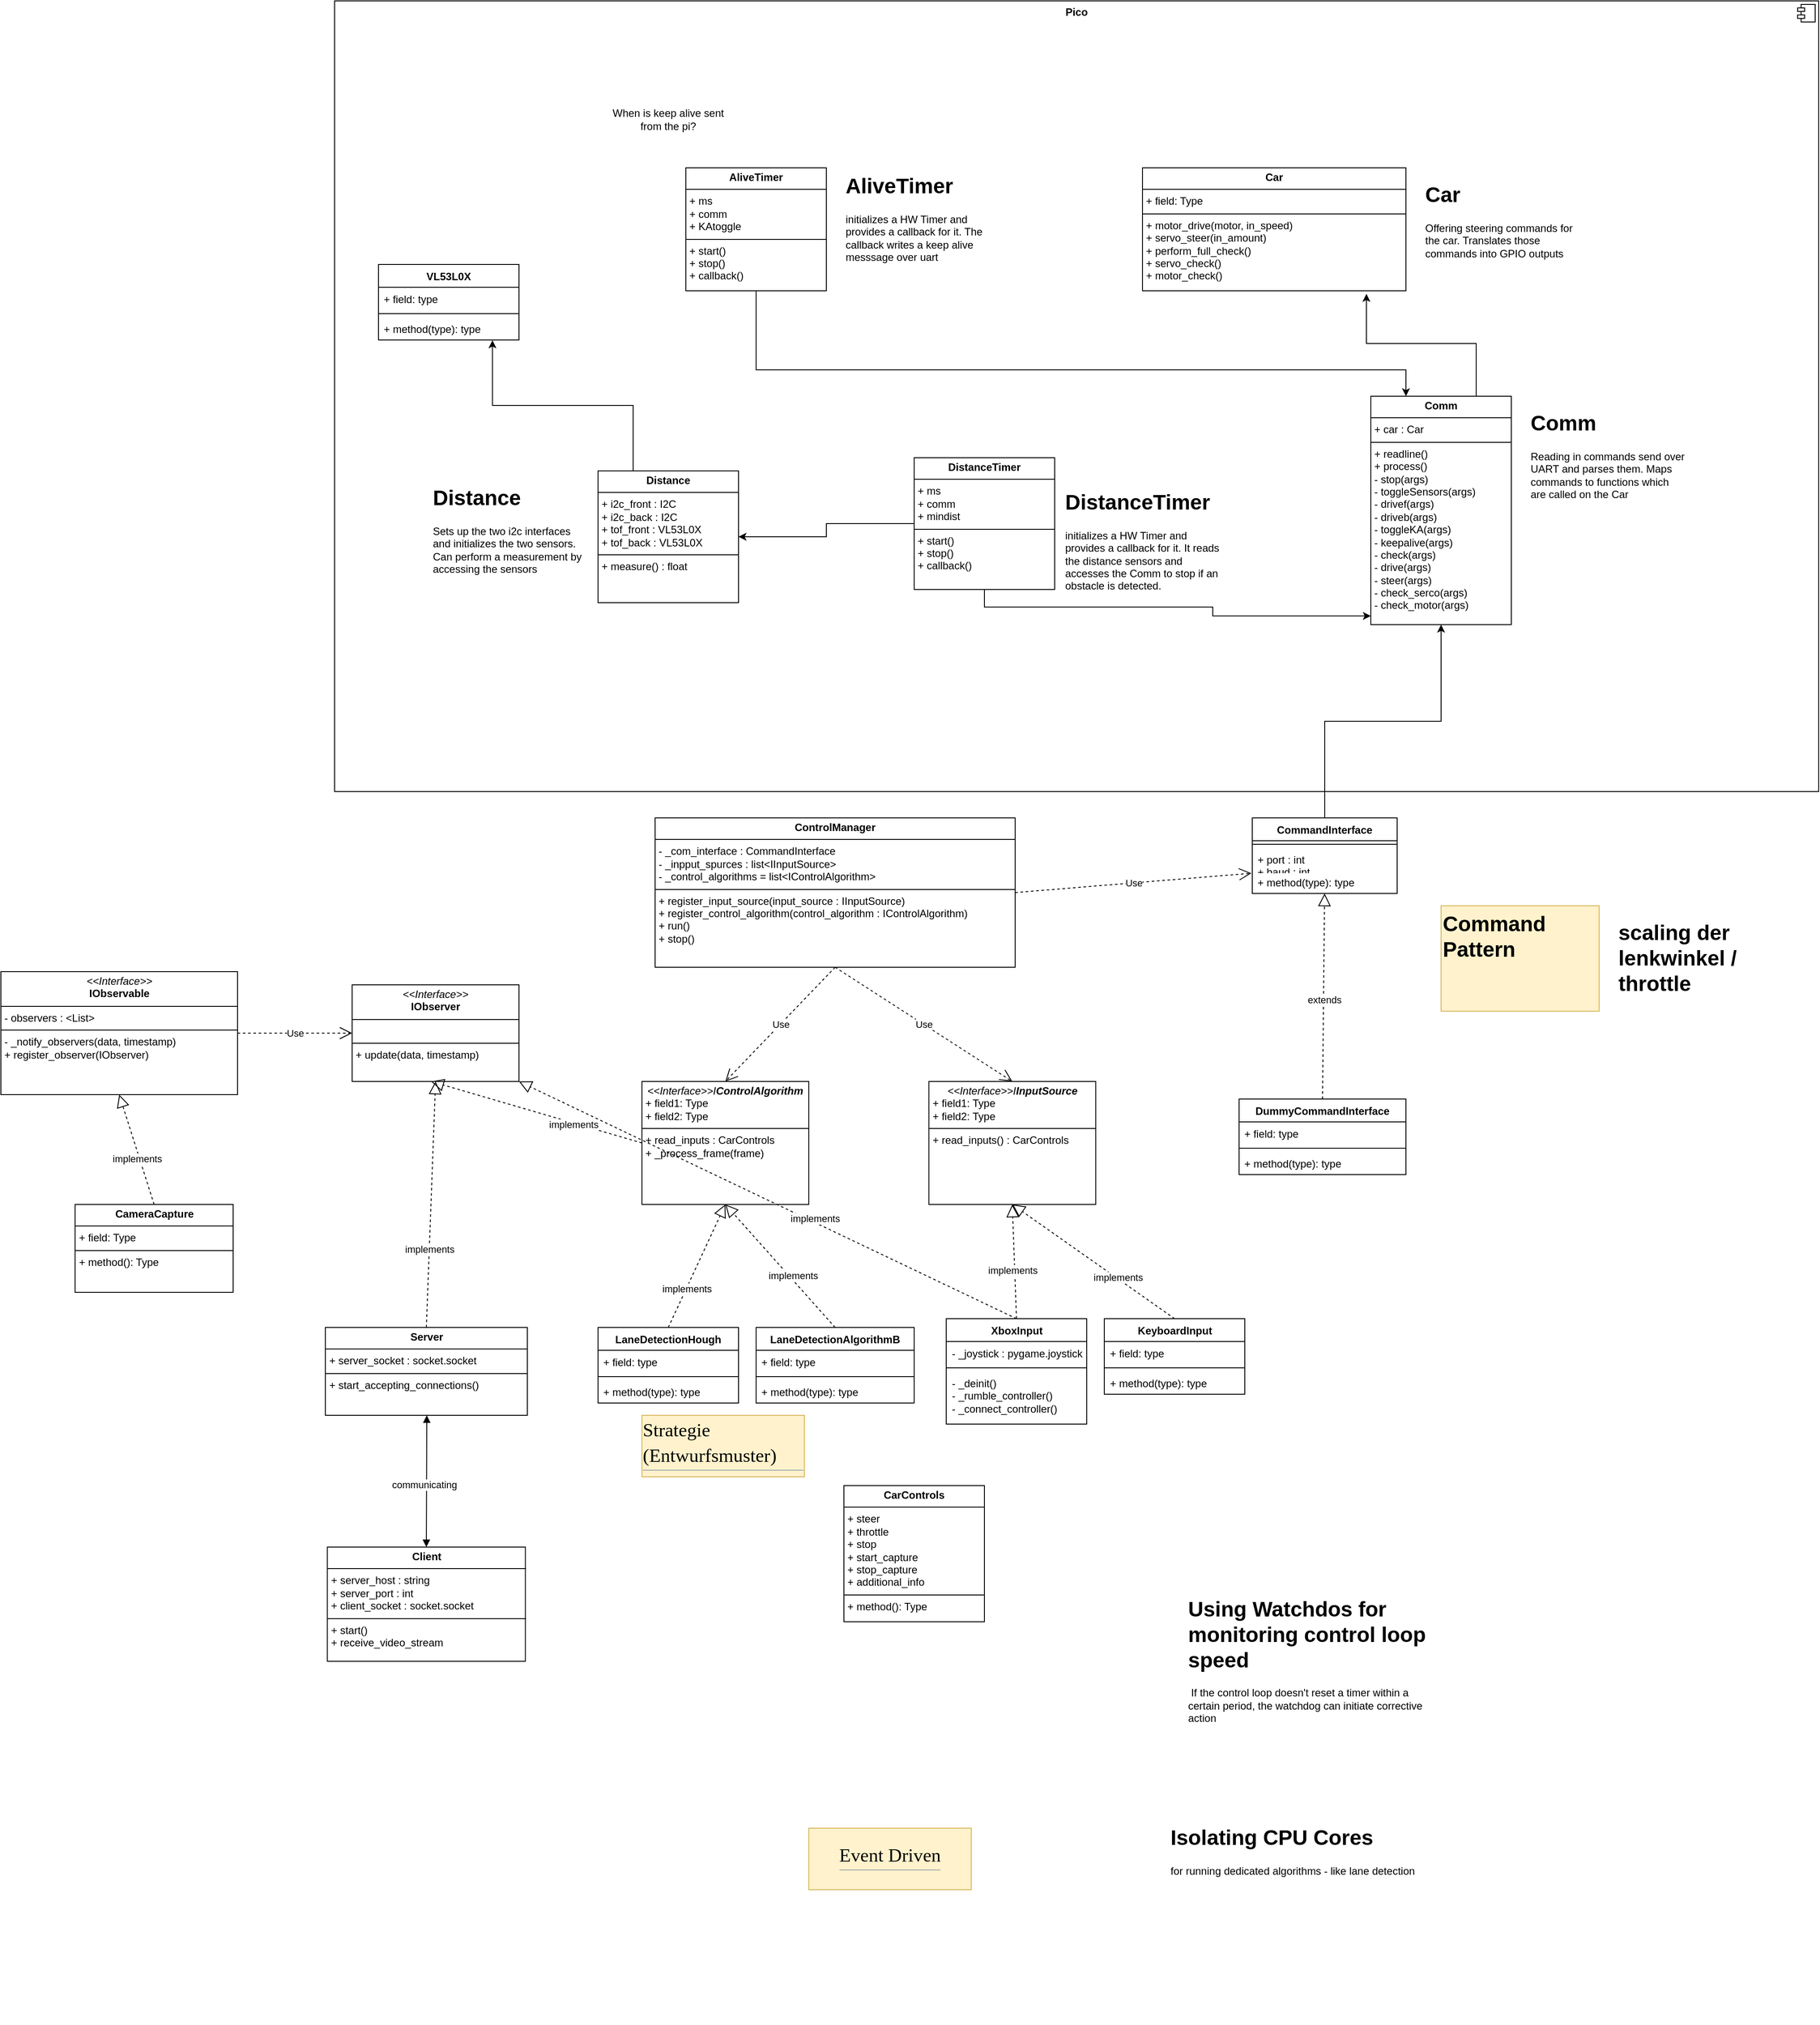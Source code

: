 <mxfile version="24.2.8" type="github" pages="4">
  <diagram name="Pico Class Diagram" id="929967ad-93f9-6ef4-fab6-5d389245f69c">
    <mxGraphModel dx="2743.5" dy="2630" grid="1" gridSize="10" guides="1" tooltips="1" connect="1" arrows="1" fold="1" page="1" pageScale="1.5" pageWidth="1169" pageHeight="826" background="none" math="0" shadow="0">
      <root>
        <mxCell id="0" style=";html=1;" />
        <mxCell id="1" style=";html=1;" parent="0" />
        <mxCell id="6PNS78TTOGFN8Gt0yDvU-5" value="&lt;p style=&quot;margin:0px;margin-top:6px;text-align:center;&quot;&gt;&lt;b&gt;Pico&lt;/b&gt;&lt;/p&gt;" style="align=left;overflow=fill;html=1;dropTarget=0;whiteSpace=wrap;fillColor=none;" parent="1" vertex="1">
          <mxGeometry x="10" y="150" width="1690" height="900" as="geometry" />
        </mxCell>
        <mxCell id="6PNS78TTOGFN8Gt0yDvU-6" value="" style="shape=component;jettyWidth=8;jettyHeight=4;" parent="6PNS78TTOGFN8Gt0yDvU-5" vertex="1">
          <mxGeometry x="1" width="20" height="20" relative="1" as="geometry">
            <mxPoint x="-24" y="4" as="offset" />
          </mxGeometry>
        </mxCell>
        <mxCell id="VUEz5ttrnp85_iaPiQHL-18" style="edgeStyle=orthogonalEdgeStyle;rounded=0;orthogonalLoop=1;jettySize=auto;html=1;exitX=0.5;exitY=1;exitDx=0;exitDy=0;entryX=0.25;entryY=0;entryDx=0;entryDy=0;" parent="1" source="VUEz5ttrnp85_iaPiQHL-1" target="VUEz5ttrnp85_iaPiQHL-2" edge="1">
          <mxGeometry relative="1" as="geometry">
            <Array as="points">
              <mxPoint x="490" y="570" />
              <mxPoint x="1230" y="570" />
            </Array>
          </mxGeometry>
        </mxCell>
        <mxCell id="VUEz5ttrnp85_iaPiQHL-1" value="&lt;p style=&quot;margin:0px;margin-top:4px;text-align:center;&quot;&gt;&lt;b&gt;AliveTimer&lt;/b&gt;&lt;br&gt;&lt;/p&gt;&lt;hr size=&quot;1&quot; style=&quot;border-style:solid;&quot;&gt;&lt;p style=&quot;margin:0px;margin-left:4px;&quot;&gt;+ ms&lt;/p&gt;&lt;p style=&quot;margin:0px;margin-left:4px;&quot;&gt;+ comm&lt;/p&gt;&lt;p style=&quot;margin:0px;margin-left:4px;&quot;&gt;+ KAtoggle&lt;/p&gt;&lt;hr size=&quot;1&quot; style=&quot;border-style:solid;&quot;&gt;&lt;p style=&quot;margin: 0px 0px 0px 4px;&quot;&gt;+ start()&lt;/p&gt;&lt;p style=&quot;margin: 0px 0px 0px 4px;&quot;&gt;+ stop()&lt;/p&gt;&lt;p style=&quot;margin: 0px 0px 0px 4px;&quot;&gt;+ callback()&lt;/p&gt;" style="verticalAlign=top;align=left;overflow=fill;html=1;whiteSpace=wrap;" parent="1" vertex="1">
          <mxGeometry x="410" y="340" width="160" height="140" as="geometry" />
        </mxCell>
        <mxCell id="VUEz5ttrnp85_iaPiQHL-2" value="&lt;p style=&quot;margin:0px;margin-top:4px;text-align:center;&quot;&gt;&lt;b&gt;Comm&lt;/b&gt;&lt;br&gt;&lt;/p&gt;&lt;hr size=&quot;1&quot; style=&quot;border-style:solid;&quot;&gt;&lt;p style=&quot;margin:0px;margin-left:4px;&quot;&gt;+ car : Car&lt;/p&gt;&lt;hr size=&quot;1&quot; style=&quot;border-style:solid;&quot;&gt;&lt;p style=&quot;margin:0px;margin-left:4px;&quot;&gt;+ readline()&lt;/p&gt;&lt;p style=&quot;margin:0px;margin-left:4px;&quot;&gt;+ process()&lt;/p&gt;&lt;p style=&quot;margin:0px;margin-left:4px;&quot;&gt;- stop(args)&lt;/p&gt;&lt;p style=&quot;margin:0px;margin-left:4px;&quot;&gt;- toggleSensors(args)&lt;/p&gt;&lt;p style=&quot;margin:0px;margin-left:4px;&quot;&gt;- drivef(args)&lt;/p&gt;&lt;p style=&quot;margin:0px;margin-left:4px;&quot;&gt;- driveb(args)&lt;/p&gt;&lt;p style=&quot;margin:0px;margin-left:4px;&quot;&gt;- toggleKA(args)&lt;/p&gt;&lt;p style=&quot;margin:0px;margin-left:4px;&quot;&gt;- keepalive(args)&lt;/p&gt;&lt;p style=&quot;margin:0px;margin-left:4px;&quot;&gt;- check(args)&lt;/p&gt;&lt;p style=&quot;margin:0px;margin-left:4px;&quot;&gt;- drive(args)&lt;/p&gt;&lt;p style=&quot;margin:0px;margin-left:4px;&quot;&gt;- steer(args)&lt;/p&gt;&lt;p style=&quot;margin:0px;margin-left:4px;&quot;&gt;- check_serco(args)&lt;/p&gt;&lt;p style=&quot;margin:0px;margin-left:4px;&quot;&gt;- check_motor(args)&lt;/p&gt;&lt;p style=&quot;margin:0px;margin-left:4px;&quot;&gt;&lt;br&gt;&lt;/p&gt;" style="verticalAlign=top;align=left;overflow=fill;html=1;whiteSpace=wrap;" parent="1" vertex="1">
          <mxGeometry x="1190" y="600" width="160" height="260" as="geometry" />
        </mxCell>
        <mxCell id="VUEz5ttrnp85_iaPiQHL-3" value="&lt;p style=&quot;margin:0px;margin-top:4px;text-align:center;&quot;&gt;&lt;b&gt;Distance&lt;/b&gt;&lt;br&gt;&lt;/p&gt;&lt;hr size=&quot;1&quot; style=&quot;border-style:solid;&quot;&gt;&lt;p style=&quot;margin:0px;margin-left:4px;&quot;&gt;+ i2c_front : I2C&lt;/p&gt;&lt;p style=&quot;margin:0px;margin-left:4px;&quot;&gt;+ i2c_back : I2C&lt;/p&gt;&lt;p style=&quot;margin:0px;margin-left:4px;&quot;&gt;+ tof_front : VL53L0X&lt;/p&gt;&lt;p style=&quot;margin:0px;margin-left:4px;&quot;&gt;+ tof_back : VL53L0X&lt;/p&gt;&lt;hr size=&quot;1&quot; style=&quot;border-style:solid;&quot;&gt;&lt;p style=&quot;margin:0px;margin-left:4px;&quot;&gt;+ measure() : float&lt;/p&gt;" style="verticalAlign=top;align=left;overflow=fill;html=1;whiteSpace=wrap;" parent="1" vertex="1">
          <mxGeometry x="310" y="685" width="160" height="150" as="geometry" />
        </mxCell>
        <mxCell id="VUEz5ttrnp85_iaPiQHL-16" style="edgeStyle=orthogonalEdgeStyle;rounded=0;orthogonalLoop=1;jettySize=auto;html=1;exitX=0;exitY=0.5;exitDx=0;exitDy=0;" parent="1" source="VUEz5ttrnp85_iaPiQHL-4" target="VUEz5ttrnp85_iaPiQHL-3" edge="1">
          <mxGeometry relative="1" as="geometry" />
        </mxCell>
        <mxCell id="VUEz5ttrnp85_iaPiQHL-4" value="&lt;p style=&quot;margin:0px;margin-top:4px;text-align:center;&quot;&gt;&lt;b&gt;DistanceTimer&lt;/b&gt;&lt;br&gt;&lt;/p&gt;&lt;hr size=&quot;1&quot; style=&quot;border-style:solid;&quot;&gt;&lt;p style=&quot;margin:0px;margin-left:4px;&quot;&gt;+ ms&lt;/p&gt;&lt;p style=&quot;margin:0px;margin-left:4px;&quot;&gt;+ comm&lt;/p&gt;&lt;p style=&quot;margin:0px;margin-left:4px;&quot;&gt;+ mindist&lt;/p&gt;&lt;hr size=&quot;1&quot; style=&quot;border-style:solid;&quot;&gt;&lt;p style=&quot;margin: 0px 0px 0px 4px;&quot;&gt;+ start()&lt;/p&gt;&lt;p style=&quot;margin: 0px 0px 0px 4px;&quot;&gt;+ stop()&lt;/p&gt;&lt;p style=&quot;margin: 0px 0px 0px 4px;&quot;&gt;+ callback()&lt;/p&gt;" style="verticalAlign=top;align=left;overflow=fill;html=1;whiteSpace=wrap;" parent="1" vertex="1">
          <mxGeometry x="670" y="670" width="160" height="150" as="geometry" />
        </mxCell>
        <mxCell id="VUEz5ttrnp85_iaPiQHL-5" value="&lt;p style=&quot;margin:0px;margin-top:4px;text-align:center;&quot;&gt;&lt;b&gt;Car&lt;/b&gt;&lt;br&gt;&lt;/p&gt;&lt;hr size=&quot;1&quot; style=&quot;border-style:solid;&quot;&gt;&lt;p style=&quot;margin:0px;margin-left:4px;&quot;&gt;+ field: Type&lt;/p&gt;&lt;hr size=&quot;1&quot; style=&quot;border-style:solid;&quot;&gt;&lt;p style=&quot;margin:0px;margin-left:4px;&quot;&gt;+ motor_drive(motor, in_speed)&lt;/p&gt;&lt;p style=&quot;margin:0px;margin-left:4px;&quot;&gt;+ servo_steer(in_amount)&lt;/p&gt;&lt;p style=&quot;margin:0px;margin-left:4px;&quot;&gt;+ perform_full_check()&lt;/p&gt;&lt;p style=&quot;margin:0px;margin-left:4px;&quot;&gt;+ servo_check()&lt;/p&gt;&lt;p style=&quot;margin:0px;margin-left:4px;&quot;&gt;+ motor_check()&lt;/p&gt;&lt;p style=&quot;margin:0px;margin-left:4px;&quot;&gt;&lt;br&gt;&lt;/p&gt;" style="verticalAlign=top;align=left;overflow=fill;html=1;whiteSpace=wrap;" parent="1" vertex="1">
          <mxGeometry x="930" y="340" width="300" height="140" as="geometry" />
        </mxCell>
        <mxCell id="VUEz5ttrnp85_iaPiQHL-6" value="&lt;h1 style=&quot;margin-top: 0px;&quot;&gt;Comm&lt;/h1&gt;&lt;p&gt;Reading in commands send over UART and parses them. Maps commands to functions which are called on the Car&lt;/p&gt;" style="text;html=1;whiteSpace=wrap;overflow=hidden;rounded=0;" parent="1" vertex="1">
          <mxGeometry x="1370" y="610" width="180" height="120" as="geometry" />
        </mxCell>
        <mxCell id="VUEz5ttrnp85_iaPiQHL-7" value="&lt;h1 style=&quot;margin-top: 0px;&quot;&gt;Car&lt;/h1&gt;&lt;p&gt;Offering steering commands for the car. Translates those commands into GPIO outputs&lt;/p&gt;" style="text;html=1;whiteSpace=wrap;overflow=hidden;rounded=0;" parent="1" vertex="1">
          <mxGeometry x="1250" y="350" width="180" height="120" as="geometry" />
        </mxCell>
        <mxCell id="VUEz5ttrnp85_iaPiQHL-8" value="&lt;h1 style=&quot;margin-top: 0px;&quot;&gt;DistanceTimer&lt;/h1&gt;&lt;p&gt;initializes a HW Timer and provides a callback for it. It reads the distance sensors and accesses the Comm to stop if an obstacle is detected.&lt;/p&gt;" style="text;html=1;whiteSpace=wrap;overflow=hidden;rounded=0;" parent="1" vertex="1">
          <mxGeometry x="840" y="700" width="180" height="120" as="geometry" />
        </mxCell>
        <mxCell id="VUEz5ttrnp85_iaPiQHL-9" value="&lt;h1 style=&quot;margin-top: 0px;&quot;&gt;Distance&lt;/h1&gt;&lt;p&gt;Sets up the two i2c interfaces and initializes the two sensors.&lt;br&gt;Can perform a measurement by accessing the sensors&lt;/p&gt;" style="text;html=1;whiteSpace=wrap;overflow=hidden;rounded=0;" parent="1" vertex="1">
          <mxGeometry x="120" y="695" width="180" height="120" as="geometry" />
        </mxCell>
        <mxCell id="VUEz5ttrnp85_iaPiQHL-10" value="&lt;h1 style=&quot;margin-top: 0px;&quot;&gt;AliveTimer&lt;/h1&gt;&lt;p&gt;initializes a HW Timer and provides a callback for it. The callback writes a keep alive messsage over uart&lt;/p&gt;" style="text;html=1;whiteSpace=wrap;overflow=hidden;rounded=0;" parent="1" vertex="1">
          <mxGeometry x="590" y="340" width="180" height="120" as="geometry" />
        </mxCell>
        <mxCell id="VUEz5ttrnp85_iaPiQHL-12" value="VL53L0X" style="swimlane;fontStyle=1;align=center;verticalAlign=top;childLayout=stackLayout;horizontal=1;startSize=26;horizontalStack=0;resizeParent=1;resizeParentMax=0;resizeLast=0;collapsible=1;marginBottom=0;whiteSpace=wrap;html=1;" parent="1" vertex="1">
          <mxGeometry x="60" y="450" width="160" height="86" as="geometry" />
        </mxCell>
        <mxCell id="VUEz5ttrnp85_iaPiQHL-13" value="+ field: type" style="text;strokeColor=none;fillColor=none;align=left;verticalAlign=top;spacingLeft=4;spacingRight=4;overflow=hidden;rotatable=0;points=[[0,0.5],[1,0.5]];portConstraint=eastwest;whiteSpace=wrap;html=1;" parent="VUEz5ttrnp85_iaPiQHL-12" vertex="1">
          <mxGeometry y="26" width="160" height="26" as="geometry" />
        </mxCell>
        <mxCell id="VUEz5ttrnp85_iaPiQHL-14" value="" style="line;strokeWidth=1;fillColor=none;align=left;verticalAlign=middle;spacingTop=-1;spacingLeft=3;spacingRight=3;rotatable=0;labelPosition=right;points=[];portConstraint=eastwest;strokeColor=inherit;" parent="VUEz5ttrnp85_iaPiQHL-12" vertex="1">
          <mxGeometry y="52" width="160" height="8" as="geometry" />
        </mxCell>
        <mxCell id="VUEz5ttrnp85_iaPiQHL-15" value="+ method(type): type" style="text;strokeColor=none;fillColor=none;align=left;verticalAlign=top;spacingLeft=4;spacingRight=4;overflow=hidden;rotatable=0;points=[[0,0.5],[1,0.5]];portConstraint=eastwest;whiteSpace=wrap;html=1;" parent="VUEz5ttrnp85_iaPiQHL-12" vertex="1">
          <mxGeometry y="60" width="160" height="26" as="geometry" />
        </mxCell>
        <mxCell id="VUEz5ttrnp85_iaPiQHL-17" style="edgeStyle=orthogonalEdgeStyle;rounded=0;orthogonalLoop=1;jettySize=auto;html=1;exitX=0.5;exitY=1;exitDx=0;exitDy=0;entryX=0;entryY=0.962;entryDx=0;entryDy=0;entryPerimeter=0;" parent="1" source="VUEz5ttrnp85_iaPiQHL-4" target="VUEz5ttrnp85_iaPiQHL-2" edge="1">
          <mxGeometry relative="1" as="geometry" />
        </mxCell>
        <mxCell id="VUEz5ttrnp85_iaPiQHL-19" style="edgeStyle=orthogonalEdgeStyle;rounded=0;orthogonalLoop=1;jettySize=auto;html=1;exitX=0.75;exitY=0;exitDx=0;exitDy=0;entryX=0.85;entryY=1.025;entryDx=0;entryDy=0;entryPerimeter=0;" parent="1" source="VUEz5ttrnp85_iaPiQHL-2" target="VUEz5ttrnp85_iaPiQHL-5" edge="1">
          <mxGeometry relative="1" as="geometry" />
        </mxCell>
        <mxCell id="VUEz5ttrnp85_iaPiQHL-20" style="edgeStyle=orthogonalEdgeStyle;rounded=0;orthogonalLoop=1;jettySize=auto;html=1;exitX=0.25;exitY=0;exitDx=0;exitDy=0;entryX=0.811;entryY=1.016;entryDx=0;entryDy=0;entryPerimeter=0;" parent="1" source="VUEz5ttrnp85_iaPiQHL-3" target="VUEz5ttrnp85_iaPiQHL-15" edge="1">
          <mxGeometry relative="1" as="geometry" />
        </mxCell>
        <mxCell id="VUEz5ttrnp85_iaPiQHL-21" value="When is keep alive sent from the pi?" style="text;html=1;align=center;verticalAlign=middle;whiteSpace=wrap;rounded=0;" parent="1" vertex="1">
          <mxGeometry x="325" y="270" width="130" height="30" as="geometry" />
        </mxCell>
        <mxCell id="hWiE9sebGFZOL8G9bdVZ-7" style="edgeStyle=orthogonalEdgeStyle;rounded=0;orthogonalLoop=1;jettySize=auto;html=1;exitX=0.5;exitY=0;exitDx=0;exitDy=0;entryX=0.5;entryY=1;entryDx=0;entryDy=0;" parent="1" source="6PNS78TTOGFN8Gt0yDvU-8" target="VUEz5ttrnp85_iaPiQHL-2" edge="1">
          <mxGeometry relative="1" as="geometry" />
        </mxCell>
        <mxCell id="6PNS78TTOGFN8Gt0yDvU-8" value="CommandInterface" style="swimlane;fontStyle=1;align=center;verticalAlign=top;childLayout=stackLayout;horizontal=1;startSize=26;horizontalStack=0;resizeParent=1;resizeParentMax=0;resizeLast=0;collapsible=1;marginBottom=0;whiteSpace=wrap;html=1;" parent="1" vertex="1">
          <mxGeometry x="1055" y="1080" width="165" height="86" as="geometry" />
        </mxCell>
        <mxCell id="6PNS78TTOGFN8Gt0yDvU-10" value="" style="line;strokeWidth=1;fillColor=none;align=left;verticalAlign=middle;spacingTop=-1;spacingLeft=3;spacingRight=3;rotatable=0;labelPosition=right;points=[];portConstraint=eastwest;strokeColor=inherit;" parent="6PNS78TTOGFN8Gt0yDvU-8" vertex="1">
          <mxGeometry y="26" width="165" height="8" as="geometry" />
        </mxCell>
        <mxCell id="6PNS78TTOGFN8Gt0yDvU-9" value="+ port : int&lt;div&gt;+ baud : int&lt;/div&gt;" style="text;strokeColor=none;fillColor=none;align=left;verticalAlign=top;spacingLeft=4;spacingRight=4;overflow=hidden;rotatable=0;points=[[0,0.5],[1,0.5]];portConstraint=eastwest;whiteSpace=wrap;html=1;" parent="6PNS78TTOGFN8Gt0yDvU-8" vertex="1">
          <mxGeometry y="34" width="165" height="26" as="geometry" />
        </mxCell>
        <mxCell id="6PNS78TTOGFN8Gt0yDvU-11" value="+ method(type): type" style="text;strokeColor=none;fillColor=none;align=left;verticalAlign=top;spacingLeft=4;spacingRight=4;overflow=hidden;rotatable=0;points=[[0,0.5],[1,0.5]];portConstraint=eastwest;whiteSpace=wrap;html=1;" parent="6PNS78TTOGFN8Gt0yDvU-8" vertex="1">
          <mxGeometry y="60" width="165" height="26" as="geometry" />
        </mxCell>
        <mxCell id="6PNS78TTOGFN8Gt0yDvU-12" value="XboxInput" style="swimlane;fontStyle=1;align=center;verticalAlign=top;childLayout=stackLayout;horizontal=1;startSize=26;horizontalStack=0;resizeParent=1;resizeParentMax=0;resizeLast=0;collapsible=1;marginBottom=0;whiteSpace=wrap;html=1;" parent="1" vertex="1">
          <mxGeometry x="706.5" y="1650" width="160" height="120" as="geometry" />
        </mxCell>
        <mxCell id="6PNS78TTOGFN8Gt0yDvU-13" value="- _joystick : pygame.joystick" style="text;strokeColor=none;fillColor=none;align=left;verticalAlign=top;spacingLeft=4;spacingRight=4;overflow=hidden;rotatable=0;points=[[0,0.5],[1,0.5]];portConstraint=eastwest;whiteSpace=wrap;html=1;" parent="6PNS78TTOGFN8Gt0yDvU-12" vertex="1">
          <mxGeometry y="26" width="160" height="26" as="geometry" />
        </mxCell>
        <mxCell id="6PNS78TTOGFN8Gt0yDvU-14" value="" style="line;strokeWidth=1;fillColor=none;align=left;verticalAlign=middle;spacingTop=-1;spacingLeft=3;spacingRight=3;rotatable=0;labelPosition=right;points=[];portConstraint=eastwest;strokeColor=inherit;" parent="6PNS78TTOGFN8Gt0yDvU-12" vertex="1">
          <mxGeometry y="52" width="160" height="8" as="geometry" />
        </mxCell>
        <mxCell id="6PNS78TTOGFN8Gt0yDvU-15" value="- _deinit()&lt;div&gt;-&amp;nbsp;_rumble_controller()&lt;/div&gt;&lt;div&gt;- _connect_controller()&lt;/div&gt;" style="text;strokeColor=none;fillColor=none;align=left;verticalAlign=top;spacingLeft=4;spacingRight=4;overflow=hidden;rotatable=0;points=[[0,0.5],[1,0.5]];portConstraint=eastwest;whiteSpace=wrap;html=1;" parent="6PNS78TTOGFN8Gt0yDvU-12" vertex="1">
          <mxGeometry y="60" width="160" height="60" as="geometry" />
        </mxCell>
        <mxCell id="6PNS78TTOGFN8Gt0yDvU-17" value="KeyboardInput" style="swimlane;fontStyle=1;align=center;verticalAlign=top;childLayout=stackLayout;horizontal=1;startSize=26;horizontalStack=0;resizeParent=1;resizeParentMax=0;resizeLast=0;collapsible=1;marginBottom=0;whiteSpace=wrap;html=1;" parent="1" vertex="1">
          <mxGeometry x="886.5" y="1650" width="160" height="86" as="geometry" />
        </mxCell>
        <mxCell id="6PNS78TTOGFN8Gt0yDvU-18" value="+ field: type" style="text;strokeColor=none;fillColor=none;align=left;verticalAlign=top;spacingLeft=4;spacingRight=4;overflow=hidden;rotatable=0;points=[[0,0.5],[1,0.5]];portConstraint=eastwest;whiteSpace=wrap;html=1;" parent="6PNS78TTOGFN8Gt0yDvU-17" vertex="1">
          <mxGeometry y="26" width="160" height="26" as="geometry" />
        </mxCell>
        <mxCell id="6PNS78TTOGFN8Gt0yDvU-19" value="" style="line;strokeWidth=1;fillColor=none;align=left;verticalAlign=middle;spacingTop=-1;spacingLeft=3;spacingRight=3;rotatable=0;labelPosition=right;points=[];portConstraint=eastwest;strokeColor=inherit;" parent="6PNS78TTOGFN8Gt0yDvU-17" vertex="1">
          <mxGeometry y="52" width="160" height="8" as="geometry" />
        </mxCell>
        <mxCell id="6PNS78TTOGFN8Gt0yDvU-20" value="+ method(type): type" style="text;strokeColor=none;fillColor=none;align=left;verticalAlign=top;spacingLeft=4;spacingRight=4;overflow=hidden;rotatable=0;points=[[0,0.5],[1,0.5]];portConstraint=eastwest;whiteSpace=wrap;html=1;" parent="6PNS78TTOGFN8Gt0yDvU-17" vertex="1">
          <mxGeometry y="60" width="160" height="26" as="geometry" />
        </mxCell>
        <mxCell id="6PNS78TTOGFN8Gt0yDvU-21" value="&lt;p style=&quot;margin:0px;margin-top:4px;text-align:center;&quot;&gt;&lt;i&gt;&amp;lt;&amp;lt;Interface&amp;gt;&amp;gt;I&lt;b&gt;InputSource&lt;/b&gt;&lt;/i&gt;&lt;br&gt;&lt;/p&gt;&lt;p style=&quot;margin:0px;margin-left:4px;&quot;&gt;+ field1: Type&lt;br&gt;+ field2: Type&lt;/p&gt;&lt;hr size=&quot;1&quot; style=&quot;border-style:solid;&quot;&gt;&lt;p style=&quot;margin:0px;margin-left:4px;&quot;&gt;+ read_inputs() :&amp;nbsp;&lt;span style=&quot;background-color: initial;&quot;&gt;CarControls&lt;/span&gt;&lt;/p&gt;" style="verticalAlign=top;align=left;overflow=fill;html=1;whiteSpace=wrap;" parent="1" vertex="1">
          <mxGeometry x="686.75" y="1380" width="190" height="140" as="geometry" />
        </mxCell>
        <mxCell id="6PNS78TTOGFN8Gt0yDvU-22" value="&lt;p style=&quot;margin:0px;margin-top:4px;text-align:center;&quot;&gt;&lt;i&gt;&amp;lt;&amp;lt;Interface&amp;gt;&amp;gt;I&lt;b&gt;ControlAlgorithm&lt;/b&gt;&lt;/i&gt;&lt;br&gt;&lt;/p&gt;&lt;p style=&quot;margin:0px;margin-left:4px;&quot;&gt;+ field1: Type&lt;br&gt;+ field2: Type&lt;/p&gt;&lt;hr size=&quot;1&quot; style=&quot;border-style:solid;&quot;&gt;&lt;p style=&quot;margin:0px;margin-left:4px;&quot;&gt;&lt;span style=&quot;background-color: initial;&quot;&gt;+ read_inputs : CarControls&lt;/span&gt;&lt;br&gt;&lt;/p&gt;&lt;p style=&quot;margin:0px;margin-left:4px;&quot;&gt;+ _process_frame(frame)&lt;span style=&quot;background-color: initial;&quot;&gt;&lt;br&gt;&lt;/span&gt;&lt;/p&gt;&lt;p style=&quot;margin:0px;margin-left:4px;&quot;&gt;&lt;br&gt;&lt;/p&gt;" style="verticalAlign=top;align=left;overflow=fill;html=1;whiteSpace=wrap;" parent="1" vertex="1">
          <mxGeometry x="360" y="1380" width="190" height="140" as="geometry" />
        </mxCell>
        <mxCell id="6PNS78TTOGFN8Gt0yDvU-23" value="" style="endArrow=block;dashed=1;endFill=0;endSize=12;html=1;rounded=0;entryX=0.5;entryY=1;entryDx=0;entryDy=0;exitX=0.5;exitY=0;exitDx=0;exitDy=0;" parent="1" source="6PNS78TTOGFN8Gt0yDvU-12" target="6PNS78TTOGFN8Gt0yDvU-21" edge="1">
          <mxGeometry width="160" relative="1" as="geometry">
            <mxPoint x="856.5" y="1600" as="sourcePoint" />
            <mxPoint x="1036.5" y="1580" as="targetPoint" />
          </mxGeometry>
        </mxCell>
        <mxCell id="IaVNiZhSbnmAruqYZMPc-6" value="implements" style="edgeLabel;html=1;align=center;verticalAlign=middle;resizable=0;points=[];" parent="6PNS78TTOGFN8Gt0yDvU-23" vertex="1" connectable="0">
          <mxGeometry x="-0.145" y="3" relative="1" as="geometry">
            <mxPoint as="offset" />
          </mxGeometry>
        </mxCell>
        <mxCell id="6PNS78TTOGFN8Gt0yDvU-24" value="" style="endArrow=block;dashed=1;endFill=0;endSize=12;html=1;rounded=0;exitX=0.5;exitY=0;exitDx=0;exitDy=0;entryX=0.5;entryY=1;entryDx=0;entryDy=0;" parent="1" source="6PNS78TTOGFN8Gt0yDvU-17" target="6PNS78TTOGFN8Gt0yDvU-21" edge="1">
          <mxGeometry width="160" relative="1" as="geometry">
            <mxPoint x="911.5" y="1550" as="sourcePoint" />
            <mxPoint x="1036.5" y="1590" as="targetPoint" />
          </mxGeometry>
        </mxCell>
        <mxCell id="IaVNiZhSbnmAruqYZMPc-7" value="implements" style="edgeLabel;html=1;align=center;verticalAlign=middle;resizable=0;points=[];" parent="6PNS78TTOGFN8Gt0yDvU-24" vertex="1" connectable="0">
          <mxGeometry x="-0.29" y="-2" relative="1" as="geometry">
            <mxPoint as="offset" />
          </mxGeometry>
        </mxCell>
        <mxCell id="6PNS78TTOGFN8Gt0yDvU-25" value="LaneDetectionHough" style="swimlane;fontStyle=1;align=center;verticalAlign=top;childLayout=stackLayout;horizontal=1;startSize=26;horizontalStack=0;resizeParent=1;resizeParentMax=0;resizeLast=0;collapsible=1;marginBottom=0;whiteSpace=wrap;html=1;" parent="1" vertex="1">
          <mxGeometry x="310" y="1660" width="160" height="86" as="geometry" />
        </mxCell>
        <mxCell id="6PNS78TTOGFN8Gt0yDvU-26" value="+ field: type" style="text;strokeColor=none;fillColor=none;align=left;verticalAlign=top;spacingLeft=4;spacingRight=4;overflow=hidden;rotatable=0;points=[[0,0.5],[1,0.5]];portConstraint=eastwest;whiteSpace=wrap;html=1;" parent="6PNS78TTOGFN8Gt0yDvU-25" vertex="1">
          <mxGeometry y="26" width="160" height="26" as="geometry" />
        </mxCell>
        <mxCell id="6PNS78TTOGFN8Gt0yDvU-27" value="" style="line;strokeWidth=1;fillColor=none;align=left;verticalAlign=middle;spacingTop=-1;spacingLeft=3;spacingRight=3;rotatable=0;labelPosition=right;points=[];portConstraint=eastwest;strokeColor=inherit;" parent="6PNS78TTOGFN8Gt0yDvU-25" vertex="1">
          <mxGeometry y="52" width="160" height="8" as="geometry" />
        </mxCell>
        <mxCell id="6PNS78TTOGFN8Gt0yDvU-28" value="+ method(type): type" style="text;strokeColor=none;fillColor=none;align=left;verticalAlign=top;spacingLeft=4;spacingRight=4;overflow=hidden;rotatable=0;points=[[0,0.5],[1,0.5]];portConstraint=eastwest;whiteSpace=wrap;html=1;" parent="6PNS78TTOGFN8Gt0yDvU-25" vertex="1">
          <mxGeometry y="60" width="160" height="26" as="geometry" />
        </mxCell>
        <mxCell id="6PNS78TTOGFN8Gt0yDvU-30" value="" style="endArrow=block;dashed=1;endFill=0;endSize=12;html=1;rounded=0;exitX=0.5;exitY=0;exitDx=0;exitDy=0;entryX=0.5;entryY=1;entryDx=0;entryDy=0;" parent="1" source="hWiE9sebGFZOL8G9bdVZ-1" target="6PNS78TTOGFN8Gt0yDvU-22" edge="1">
          <mxGeometry width="160" relative="1" as="geometry">
            <mxPoint x="450" y="1576" as="sourcePoint" />
            <mxPoint x="515" y="1686" as="targetPoint" />
          </mxGeometry>
        </mxCell>
        <mxCell id="j4OaG3LCHWKVdoFZ90hx-5" value="implements" style="edgeLabel;html=1;align=center;verticalAlign=middle;resizable=0;points=[];" parent="6PNS78TTOGFN8Gt0yDvU-30" vertex="1" connectable="0">
          <mxGeometry x="-0.183" y="-4" relative="1" as="geometry">
            <mxPoint as="offset" />
          </mxGeometry>
        </mxCell>
        <mxCell id="6PNS78TTOGFN8Gt0yDvU-31" value="&lt;p style=&quot;margin:0px;margin-top:4px;text-align:center;&quot;&gt;&lt;b&gt;ControlManager&lt;/b&gt;&lt;/p&gt;&lt;hr size=&quot;1&quot; style=&quot;border-style:solid;&quot;&gt;&lt;p style=&quot;margin:0px;margin-left:4px;&quot;&gt;- _com_interface : CommandInterface&lt;/p&gt;&lt;p style=&quot;margin:0px;margin-left:4px;&quot;&gt;- _inpput_spurces : list&amp;lt;IInputSource&amp;gt;&lt;/p&gt;&lt;p style=&quot;margin:0px;margin-left:4px;&quot;&gt;- _control_algorithms = list&amp;lt;IControlAlgorithm&amp;gt;&amp;nbsp;&lt;/p&gt;&lt;hr size=&quot;1&quot; style=&quot;border-style:solid;&quot;&gt;&lt;p style=&quot;margin:0px;margin-left:4px;&quot;&gt;+ register_input_source(input_source : IInputSource)&lt;/p&gt;&lt;p style=&quot;margin:0px;margin-left:4px;&quot;&gt;+ register_control_algorithm(control_algorithm : IControlAlgorithm)&lt;/p&gt;&lt;p style=&quot;margin:0px;margin-left:4px;&quot;&gt;+ run()&lt;/p&gt;&lt;p style=&quot;margin:0px;margin-left:4px;&quot;&gt;+ stop()&lt;/p&gt;" style="verticalAlign=top;align=left;overflow=fill;html=1;whiteSpace=wrap;" parent="1" vertex="1">
          <mxGeometry x="375" y="1080" width="410" height="170" as="geometry" />
        </mxCell>
        <mxCell id="6PNS78TTOGFN8Gt0yDvU-32" value="Use" style="endArrow=open;endSize=12;dashed=1;html=1;rounded=0;exitX=1;exitY=0.5;exitDx=0;exitDy=0;entryX=-0.006;entryY=1.115;entryDx=0;entryDy=0;entryPerimeter=0;" parent="1" source="6PNS78TTOGFN8Gt0yDvU-31" target="6PNS78TTOGFN8Gt0yDvU-9" edge="1">
          <mxGeometry width="160" relative="1" as="geometry">
            <mxPoint x="820" y="1270" as="sourcePoint" />
            <mxPoint x="1020" y="1230" as="targetPoint" />
          </mxGeometry>
        </mxCell>
        <mxCell id="6PNS78TTOGFN8Gt0yDvU-33" value="&lt;p style=&quot;margin:0px;margin-top:4px;text-align:center;&quot;&gt;&lt;b&gt;CarControls&lt;/b&gt;&lt;/p&gt;&lt;hr size=&quot;1&quot; style=&quot;border-style:solid;&quot;&gt;&lt;p style=&quot;margin:0px;margin-left:4px;&quot;&gt;+ steer&lt;/p&gt;&lt;p style=&quot;margin:0px;margin-left:4px;&quot;&gt;+ throttle&lt;/p&gt;&lt;p style=&quot;margin:0px;margin-left:4px;&quot;&gt;+ stop&lt;/p&gt;&lt;p style=&quot;margin:0px;margin-left:4px;&quot;&gt;+ start_capture&lt;/p&gt;&lt;p style=&quot;margin:0px;margin-left:4px;&quot;&gt;+ stop_capture&lt;/p&gt;&lt;p style=&quot;margin:0px;margin-left:4px;&quot;&gt;+ additional_info&lt;/p&gt;&lt;hr size=&quot;1&quot; style=&quot;border-style:solid;&quot;&gt;&lt;p style=&quot;margin:0px;margin-left:4px;&quot;&gt;+ method(): Type&lt;/p&gt;" style="verticalAlign=top;align=left;overflow=fill;html=1;whiteSpace=wrap;" parent="1" vertex="1">
          <mxGeometry x="590" y="1840" width="160" height="155" as="geometry" />
        </mxCell>
        <mxCell id="6PNS78TTOGFN8Gt0yDvU-34" value="&lt;h1 style=&quot;margin-top: 0px;&quot;&gt;scaling der lenkwinkel / throttle&lt;/h1&gt;" style="text;html=1;whiteSpace=wrap;overflow=hidden;rounded=0;" parent="1" vertex="1">
          <mxGeometry x="1470" y="1190" width="180" height="120" as="geometry" />
        </mxCell>
        <mxCell id="IaVNiZhSbnmAruqYZMPc-1" value="DummyCommandInterface" style="swimlane;fontStyle=1;align=center;verticalAlign=top;childLayout=stackLayout;horizontal=1;startSize=26;horizontalStack=0;resizeParent=1;resizeParentMax=0;resizeLast=0;collapsible=1;marginBottom=0;whiteSpace=wrap;html=1;" parent="1" vertex="1">
          <mxGeometry x="1040" y="1400" width="190" height="86" as="geometry" />
        </mxCell>
        <mxCell id="IaVNiZhSbnmAruqYZMPc-2" value="+ field: type" style="text;strokeColor=none;fillColor=none;align=left;verticalAlign=top;spacingLeft=4;spacingRight=4;overflow=hidden;rotatable=0;points=[[0,0.5],[1,0.5]];portConstraint=eastwest;whiteSpace=wrap;html=1;" parent="IaVNiZhSbnmAruqYZMPc-1" vertex="1">
          <mxGeometry y="26" width="190" height="26" as="geometry" />
        </mxCell>
        <mxCell id="IaVNiZhSbnmAruqYZMPc-3" value="" style="line;strokeWidth=1;fillColor=none;align=left;verticalAlign=middle;spacingTop=-1;spacingLeft=3;spacingRight=3;rotatable=0;labelPosition=right;points=[];portConstraint=eastwest;strokeColor=inherit;" parent="IaVNiZhSbnmAruqYZMPc-1" vertex="1">
          <mxGeometry y="52" width="190" height="8" as="geometry" />
        </mxCell>
        <mxCell id="IaVNiZhSbnmAruqYZMPc-4" value="+ method(type): type" style="text;strokeColor=none;fillColor=none;align=left;verticalAlign=top;spacingLeft=4;spacingRight=4;overflow=hidden;rotatable=0;points=[[0,0.5],[1,0.5]];portConstraint=eastwest;whiteSpace=wrap;html=1;" parent="IaVNiZhSbnmAruqYZMPc-1" vertex="1">
          <mxGeometry y="60" width="190" height="26" as="geometry" />
        </mxCell>
        <mxCell id="IaVNiZhSbnmAruqYZMPc-9" value="" style="endArrow=block;dashed=1;endFill=0;endSize=12;html=1;rounded=0;exitX=0.5;exitY=0;exitDx=0;exitDy=0;" parent="1" source="IaVNiZhSbnmAruqYZMPc-1" target="6PNS78TTOGFN8Gt0yDvU-11" edge="1">
          <mxGeometry width="160" relative="1" as="geometry">
            <mxPoint x="1010" y="1800" as="sourcePoint" />
            <mxPoint x="1130" y="1310" as="targetPoint" />
          </mxGeometry>
        </mxCell>
        <mxCell id="IaVNiZhSbnmAruqYZMPc-11" value="extends" style="edgeLabel;html=1;align=center;verticalAlign=middle;resizable=0;points=[];" parent="IaVNiZhSbnmAruqYZMPc-9" vertex="1" connectable="0">
          <mxGeometry x="-0.026" y="-1" relative="1" as="geometry">
            <mxPoint y="1" as="offset" />
          </mxGeometry>
        </mxCell>
        <mxCell id="hWiE9sebGFZOL8G9bdVZ-1" value="LaneDetectionAlgorithmB" style="swimlane;fontStyle=1;align=center;verticalAlign=top;childLayout=stackLayout;horizontal=1;startSize=26;horizontalStack=0;resizeParent=1;resizeParentMax=0;resizeLast=0;collapsible=1;marginBottom=0;whiteSpace=wrap;html=1;" parent="1" vertex="1">
          <mxGeometry x="490" y="1660" width="180" height="86" as="geometry" />
        </mxCell>
        <mxCell id="hWiE9sebGFZOL8G9bdVZ-2" value="+ field: type" style="text;strokeColor=none;fillColor=none;align=left;verticalAlign=top;spacingLeft=4;spacingRight=4;overflow=hidden;rotatable=0;points=[[0,0.5],[1,0.5]];portConstraint=eastwest;whiteSpace=wrap;html=1;" parent="hWiE9sebGFZOL8G9bdVZ-1" vertex="1">
          <mxGeometry y="26" width="180" height="26" as="geometry" />
        </mxCell>
        <mxCell id="hWiE9sebGFZOL8G9bdVZ-3" value="" style="line;strokeWidth=1;fillColor=none;align=left;verticalAlign=middle;spacingTop=-1;spacingLeft=3;spacingRight=3;rotatable=0;labelPosition=right;points=[];portConstraint=eastwest;strokeColor=inherit;" parent="hWiE9sebGFZOL8G9bdVZ-1" vertex="1">
          <mxGeometry y="52" width="180" height="8" as="geometry" />
        </mxCell>
        <mxCell id="hWiE9sebGFZOL8G9bdVZ-4" value="+ method(type): type" style="text;strokeColor=none;fillColor=none;align=left;verticalAlign=top;spacingLeft=4;spacingRight=4;overflow=hidden;rotatable=0;points=[[0,0.5],[1,0.5]];portConstraint=eastwest;whiteSpace=wrap;html=1;" parent="hWiE9sebGFZOL8G9bdVZ-1" vertex="1">
          <mxGeometry y="60" width="180" height="26" as="geometry" />
        </mxCell>
        <mxCell id="hWiE9sebGFZOL8G9bdVZ-6" value="" style="endArrow=block;dashed=1;endFill=0;endSize=12;html=1;rounded=0;exitX=0.5;exitY=0;exitDx=0;exitDy=0;entryX=0.5;entryY=1;entryDx=0;entryDy=0;" parent="1" source="6PNS78TTOGFN8Gt0yDvU-25" target="6PNS78TTOGFN8Gt0yDvU-22" edge="1">
          <mxGeometry width="160" relative="1" as="geometry">
            <mxPoint x="590" y="1670" as="sourcePoint" />
            <mxPoint x="430" y="1550" as="targetPoint" />
          </mxGeometry>
        </mxCell>
        <mxCell id="j4OaG3LCHWKVdoFZ90hx-6" value="implements" style="edgeLabel;html=1;align=center;verticalAlign=middle;resizable=0;points=[];" parent="hWiE9sebGFZOL8G9bdVZ-6" vertex="1" connectable="0">
          <mxGeometry x="-0.353" relative="1" as="geometry">
            <mxPoint y="1" as="offset" />
          </mxGeometry>
        </mxCell>
        <mxCell id="hWiE9sebGFZOL8G9bdVZ-8" value="&lt;h1 style=&quot;font-weight: normal; margin: 0px 0px 0.25em; padding: 0px; overflow: visible; border-bottom: 1px solid rgb(162, 169, 177); font-size: 1.8em; font-family: &amp;quot;Linux Libertine&amp;quot;, &amp;quot;Palatino Linotype&amp;quot;, Georgia, Times, serif; line-height: 1.375; text-align: start;&quot; class=&quot;firstHeading mw-first-heading&quot; id=&quot;firstHeading&quot;&gt;&lt;span class=&quot;mw-page-title-main&quot;&gt;Strategie (Entwurfsmuster)&lt;/span&gt;&lt;/h1&gt;" style="text;html=1;align=center;verticalAlign=middle;whiteSpace=wrap;rounded=0;fillColor=#fff2cc;strokeColor=#d6b656;" parent="1" vertex="1">
          <mxGeometry x="360" y="1760" width="185" height="70" as="geometry" />
        </mxCell>
        <mxCell id="hWiE9sebGFZOL8G9bdVZ-12" value="&lt;p style=&quot;margin:0px;margin-top:4px;text-align:center;&quot;&gt;&lt;b&gt;Server&lt;/b&gt;&lt;/p&gt;&lt;hr size=&quot;1&quot; style=&quot;border-style:solid;&quot;&gt;&lt;p style=&quot;margin:0px;margin-left:4px;&quot;&gt;+ server_socket : socket.socket&lt;/p&gt;&lt;hr size=&quot;1&quot; style=&quot;border-style:solid;&quot;&gt;&lt;p style=&quot;margin:0px;margin-left:4px;&quot;&gt;+&amp;nbsp;start_accepting_connections()&lt;/p&gt;&lt;p style=&quot;margin:0px;margin-left:4px;&quot;&gt;&lt;br&gt;&lt;/p&gt;" style="verticalAlign=top;align=left;overflow=fill;html=1;whiteSpace=wrap;" parent="1" vertex="1">
          <mxGeometry x="-0.5" y="1660" width="230" height="100" as="geometry" />
        </mxCell>
        <mxCell id="hWiE9sebGFZOL8G9bdVZ-13" value="&lt;p style=&quot;margin:0px;margin-top:4px;text-align:center;&quot;&gt;&lt;b&gt;Client&lt;/b&gt;&lt;/p&gt;&lt;hr size=&quot;1&quot; style=&quot;border-style:solid;&quot;&gt;&lt;p style=&quot;margin:0px;margin-left:4px;&quot;&gt;+ server_host : string&lt;/p&gt;&lt;p style=&quot;margin:0px;margin-left:4px;&quot;&gt;+ server_port : int&lt;/p&gt;&lt;p style=&quot;margin:0px;margin-left:4px;&quot;&gt;+ client_socket : socket.socket&lt;/p&gt;&lt;hr size=&quot;1&quot; style=&quot;border-style:solid;&quot;&gt;&lt;p style=&quot;margin:0px;margin-left:4px;&quot;&gt;+ start()&lt;/p&gt;&lt;p style=&quot;margin:0px;margin-left:4px;&quot;&gt;+ receive_video_stream&lt;/p&gt;" style="verticalAlign=top;align=left;overflow=fill;html=1;whiteSpace=wrap;" parent="1" vertex="1">
          <mxGeometry x="1.75" y="1910" width="225.5" height="130" as="geometry" />
        </mxCell>
        <mxCell id="hWiE9sebGFZOL8G9bdVZ-14" value="&lt;p style=&quot;margin:0px;margin-top:4px;text-align:center;&quot;&gt;&lt;b&gt;CameraCapture&lt;/b&gt;&lt;/p&gt;&lt;hr size=&quot;1&quot; style=&quot;border-style:solid;&quot;&gt;&lt;p style=&quot;margin:0px;margin-left:4px;&quot;&gt;+ field: Type&lt;/p&gt;&lt;hr size=&quot;1&quot; style=&quot;border-style:solid;&quot;&gt;&lt;p style=&quot;margin:0px;margin-left:4px;&quot;&gt;+ method(): Type&lt;/p&gt;" style="verticalAlign=top;align=left;overflow=fill;html=1;whiteSpace=wrap;" parent="1" vertex="1">
          <mxGeometry x="-285.5" y="1520" width="180" height="100" as="geometry" />
        </mxCell>
        <mxCell id="j4OaG3LCHWKVdoFZ90hx-1" value="&lt;p style=&quot;margin:0px;margin-top:4px;text-align:center;&quot;&gt;&lt;i&gt;&amp;lt;&amp;lt;Interface&amp;gt;&amp;gt;&lt;/i&gt;&lt;br&gt;&lt;b&gt;IObservable&lt;/b&gt;&lt;/p&gt;&lt;hr size=&quot;1&quot; style=&quot;border-style:solid;&quot;&gt;&lt;p style=&quot;margin:0px;margin-left:4px;&quot;&gt;- observers : &amp;lt;List&amp;gt;&lt;/p&gt;&lt;hr size=&quot;1&quot; style=&quot;border-style:solid;&quot;&gt;&lt;p style=&quot;margin:0px;margin-left:4px;&quot;&gt;-&amp;nbsp;_notify_observers(data, timestamp)&lt;/p&gt;&lt;p style=&quot;margin:0px;margin-left:4px;&quot;&gt;+ register_observer(IObserver)&lt;/p&gt;" style="verticalAlign=top;align=left;overflow=fill;html=1;whiteSpace=wrap;" parent="1" vertex="1">
          <mxGeometry x="-370" y="1255" width="269.5" height="140" as="geometry" />
        </mxCell>
        <mxCell id="j4OaG3LCHWKVdoFZ90hx-2" value="&lt;p style=&quot;margin:0px;margin-top:4px;text-align:center;&quot;&gt;&lt;i&gt;&amp;lt;&amp;lt;Interface&amp;gt;&amp;gt;&lt;/i&gt;&lt;br&gt;&lt;b&gt;IObserver&lt;/b&gt;&lt;/p&gt;&lt;hr size=&quot;1&quot; style=&quot;border-style:solid;&quot;&gt;&lt;p style=&quot;margin:0px;margin-left:4px;&quot;&gt;&lt;br&gt;&lt;/p&gt;&lt;hr size=&quot;1&quot; style=&quot;border-style:solid;&quot;&gt;&lt;p style=&quot;margin:0px;margin-left:4px;&quot;&gt;+ update(data, timestamp)&lt;/p&gt;" style="verticalAlign=top;align=left;overflow=fill;html=1;whiteSpace=wrap;" parent="1" vertex="1">
          <mxGeometry x="30" y="1270" width="190" height="110" as="geometry" />
        </mxCell>
        <mxCell id="j4OaG3LCHWKVdoFZ90hx-3" value="" style="endArrow=block;dashed=1;endFill=0;endSize=12;html=1;rounded=0;exitX=0.5;exitY=0;exitDx=0;exitDy=0;entryX=0.5;entryY=1;entryDx=0;entryDy=0;" parent="1" source="hWiE9sebGFZOL8G9bdVZ-14" target="j4OaG3LCHWKVdoFZ90hx-1" edge="1">
          <mxGeometry width="160" relative="1" as="geometry">
            <mxPoint x="195" y="1570" as="sourcePoint" />
            <mxPoint x="-95" y="1440" as="targetPoint" />
          </mxGeometry>
        </mxCell>
        <mxCell id="j4OaG3LCHWKVdoFZ90hx-4" value="implements" style="edgeLabel;html=1;align=center;verticalAlign=middle;resizable=0;points=[];" parent="j4OaG3LCHWKVdoFZ90hx-3" vertex="1" connectable="0">
          <mxGeometry x="-0.145" y="3" relative="1" as="geometry">
            <mxPoint as="offset" />
          </mxGeometry>
        </mxCell>
        <mxCell id="j4OaG3LCHWKVdoFZ90hx-8" value="" style="endArrow=block;dashed=1;endFill=0;endSize=12;html=1;rounded=0;exitX=0.5;exitY=0;exitDx=0;exitDy=0;entryX=0.5;entryY=1;entryDx=0;entryDy=0;" parent="1" source="hWiE9sebGFZOL8G9bdVZ-12" target="j4OaG3LCHWKVdoFZ90hx-2" edge="1">
          <mxGeometry width="160" relative="1" as="geometry">
            <mxPoint x="92.5" y="1640" as="sourcePoint" />
            <mxPoint x="157.5" y="1500" as="targetPoint" />
          </mxGeometry>
        </mxCell>
        <mxCell id="j4OaG3LCHWKVdoFZ90hx-9" value="implements" style="edgeLabel;html=1;align=center;verticalAlign=middle;resizable=0;points=[];" parent="j4OaG3LCHWKVdoFZ90hx-8" vertex="1" connectable="0">
          <mxGeometry x="-0.353" relative="1" as="geometry">
            <mxPoint y="1" as="offset" />
          </mxGeometry>
        </mxCell>
        <mxCell id="j4OaG3LCHWKVdoFZ90hx-10" value="" style="endArrow=block;dashed=1;endFill=0;endSize=12;html=1;rounded=0;exitX=0;exitY=0.5;exitDx=0;exitDy=0;" parent="1" source="6PNS78TTOGFN8Gt0yDvU-22" edge="1">
          <mxGeometry width="160" relative="1" as="geometry">
            <mxPoint x="219.5" y="1680" as="sourcePoint" />
            <mxPoint x="120" y="1380" as="targetPoint" />
          </mxGeometry>
        </mxCell>
        <mxCell id="j4OaG3LCHWKVdoFZ90hx-11" value="implements" style="edgeLabel;html=1;align=center;verticalAlign=middle;resizable=0;points=[];" parent="j4OaG3LCHWKVdoFZ90hx-10" vertex="1" connectable="0">
          <mxGeometry x="-0.353" relative="1" as="geometry">
            <mxPoint y="1" as="offset" />
          </mxGeometry>
        </mxCell>
        <mxCell id="j4OaG3LCHWKVdoFZ90hx-13" value="Use" style="endArrow=open;endSize=12;dashed=1;html=1;rounded=0;exitX=1;exitY=0.5;exitDx=0;exitDy=0;entryX=0;entryY=0.5;entryDx=0;entryDy=0;" parent="1" source="j4OaG3LCHWKVdoFZ90hx-1" target="j4OaG3LCHWKVdoFZ90hx-2" edge="1">
          <mxGeometry width="160" relative="1" as="geometry">
            <mxPoint x="-70" y="1450" as="sourcePoint" />
            <mxPoint x="199" y="1520" as="targetPoint" />
          </mxGeometry>
        </mxCell>
        <mxCell id="j4OaG3LCHWKVdoFZ90hx-15" value="" style="endArrow=block;startArrow=block;endFill=1;startFill=1;html=1;rounded=0;entryX=0.5;entryY=0;entryDx=0;entryDy=0;" parent="1" target="hWiE9sebGFZOL8G9bdVZ-13" edge="1">
          <mxGeometry width="160" relative="1" as="geometry">
            <mxPoint x="115" y="1760" as="sourcePoint" />
            <mxPoint x="320" y="1840" as="targetPoint" />
          </mxGeometry>
        </mxCell>
        <mxCell id="j4OaG3LCHWKVdoFZ90hx-16" value="communicating" style="edgeLabel;html=1;align=center;verticalAlign=middle;resizable=0;points=[];" parent="j4OaG3LCHWKVdoFZ90hx-15" vertex="1" connectable="0">
          <mxGeometry x="0.05" y="-3" relative="1" as="geometry">
            <mxPoint as="offset" />
          </mxGeometry>
        </mxCell>
        <mxCell id="j4OaG3LCHWKVdoFZ90hx-17" value="Use" style="endArrow=open;endSize=12;dashed=1;html=1;rounded=0;exitX=0.5;exitY=1;exitDx=0;exitDy=0;entryX=0.5;entryY=0;entryDx=0;entryDy=0;" parent="1" source="6PNS78TTOGFN8Gt0yDvU-31" target="6PNS78TTOGFN8Gt0yDvU-22" edge="1">
          <mxGeometry width="160" relative="1" as="geometry">
            <mxPoint x="795" y="1175" as="sourcePoint" />
            <mxPoint x="1064" y="1245" as="targetPoint" />
          </mxGeometry>
        </mxCell>
        <mxCell id="j4OaG3LCHWKVdoFZ90hx-18" value="Use" style="endArrow=open;endSize=12;dashed=1;html=1;rounded=0;exitX=0.5;exitY=1;exitDx=0;exitDy=0;entryX=0.5;entryY=0;entryDx=0;entryDy=0;" parent="1" source="6PNS78TTOGFN8Gt0yDvU-31" target="6PNS78TTOGFN8Gt0yDvU-21" edge="1">
          <mxGeometry width="160" relative="1" as="geometry">
            <mxPoint x="805" y="1185" as="sourcePoint" />
            <mxPoint x="1074" y="1255" as="targetPoint" />
          </mxGeometry>
        </mxCell>
        <mxCell id="0ZWx7zQGwMxml9vv3wj7-2" value="&lt;h1 style=&quot;margin-top: 0px;&quot;&gt;Command Pattern&lt;/h1&gt;" style="text;html=1;whiteSpace=wrap;overflow=hidden;rounded=0;fillColor=#fff2cc;strokeColor=#d6b656;" parent="1" vertex="1">
          <mxGeometry x="1270" y="1180" width="180" height="120" as="geometry" />
        </mxCell>
        <mxCell id="0ZWx7zQGwMxml9vv3wj7-3" value="&lt;h1 style=&quot;margin-top: 0px;&quot;&gt;Using Watchdos for monitoring control loop speed&lt;/h1&gt;&lt;p&gt;&amp;nbsp;If the control loop doesn&#39;t reset a timer within a certain period, the watchdog can initiate corrective action&lt;/p&gt;" style="text;html=1;whiteSpace=wrap;overflow=hidden;rounded=0;" parent="1" vertex="1">
          <mxGeometry x="980" y="1960" width="290" height="230" as="geometry" />
        </mxCell>
        <mxCell id="0ZWx7zQGwMxml9vv3wj7-4" value="&lt;h1 style=&quot;margin-top: 0px;&quot;&gt;Isolating CPU Cores&lt;/h1&gt;&lt;p&gt;for running dedicated algorithms - like lane detection&lt;/p&gt;" style="text;html=1;whiteSpace=wrap;overflow=hidden;rounded=0;" parent="1" vertex="1">
          <mxGeometry x="960" y="2220" width="290" height="230" as="geometry" />
        </mxCell>
        <mxCell id="0ZWx7zQGwMxml9vv3wj7-5" value="&lt;h1 style=&quot;font-weight: normal; margin: 0px 0px 0.25em; padding: 0px; overflow: visible; border-bottom: 1px solid rgb(162, 169, 177); font-size: 1.8em; font-family: &amp;quot;Linux Libertine&amp;quot;, &amp;quot;Palatino Linotype&amp;quot;, Georgia, Times, serif; line-height: 1.375; text-align: start;&quot; class=&quot;firstHeading mw-first-heading&quot; id=&quot;firstHeading&quot;&gt;&lt;span class=&quot;mw-page-title-main&quot;&gt;Event Driven&lt;/span&gt;&lt;/h1&gt;" style="text;html=1;align=center;verticalAlign=middle;whiteSpace=wrap;rounded=0;fillColor=#fff2cc;strokeColor=#d6b656;" parent="1" vertex="1">
          <mxGeometry x="550" y="2230" width="185" height="70" as="geometry" />
        </mxCell>
        <mxCell id="LzOVwyh74wW3Bi48RCJM-2" value="" style="endArrow=block;dashed=1;endFill=0;endSize=12;html=1;rounded=0;exitX=0.5;exitY=0;exitDx=0;exitDy=0;entryX=1;entryY=1;entryDx=0;entryDy=0;" parent="1" source="6PNS78TTOGFN8Gt0yDvU-12" target="j4OaG3LCHWKVdoFZ90hx-2" edge="1">
          <mxGeometry width="160" relative="1" as="geometry">
            <mxPoint x="590" y="1670" as="sourcePoint" />
            <mxPoint x="465" y="1530" as="targetPoint" />
          </mxGeometry>
        </mxCell>
        <mxCell id="LzOVwyh74wW3Bi48RCJM-3" value="implements" style="edgeLabel;html=1;align=center;verticalAlign=middle;resizable=0;points=[];" parent="LzOVwyh74wW3Bi48RCJM-2" vertex="1" connectable="0">
          <mxGeometry x="-0.183" y="-4" relative="1" as="geometry">
            <mxPoint as="offset" />
          </mxGeometry>
        </mxCell>
      </root>
    </mxGraphModel>
  </diagram>
  <diagram id="ERs-xd0M8ZbyXsfCeOQK" name="export">
    <mxGraphModel dx="3551" dy="1518" grid="1" gridSize="10" guides="1" tooltips="1" connect="1" arrows="1" fold="1" page="1" pageScale="1" pageWidth="827" pageHeight="1169" math="0" shadow="0">
      <root>
        <mxCell id="0" />
        <mxCell id="1" parent="0" />
        <mxCell id="WVYKmHCWRxMKjEpL_His-1" value="CommandInterface" style="swimlane;fontStyle=1;align=center;verticalAlign=top;childLayout=stackLayout;horizontal=1;startSize=26;horizontalStack=0;resizeParent=1;resizeParentMax=0;resizeLast=0;collapsible=1;marginBottom=0;whiteSpace=wrap;html=1;" vertex="1" parent="1">
          <mxGeometry x="595.5" y="160" width="165" height="86" as="geometry" />
        </mxCell>
        <mxCell id="WVYKmHCWRxMKjEpL_His-2" value="+ port : int&lt;div&gt;+ baud : int&lt;/div&gt;" style="text;strokeColor=none;fillColor=none;align=left;verticalAlign=top;spacingLeft=4;spacingRight=4;overflow=hidden;rotatable=0;points=[[0,0.5],[1,0.5]];portConstraint=eastwest;whiteSpace=wrap;html=1;" vertex="1" parent="WVYKmHCWRxMKjEpL_His-1">
          <mxGeometry y="26" width="165" height="26" as="geometry" />
        </mxCell>
        <mxCell id="WVYKmHCWRxMKjEpL_His-3" value="" style="line;strokeWidth=1;fillColor=none;align=left;verticalAlign=middle;spacingTop=-1;spacingLeft=3;spacingRight=3;rotatable=0;labelPosition=right;points=[];portConstraint=eastwest;strokeColor=inherit;" vertex="1" parent="WVYKmHCWRxMKjEpL_His-1">
          <mxGeometry y="52" width="165" height="8" as="geometry" />
        </mxCell>
        <mxCell id="WVYKmHCWRxMKjEpL_His-4" value="+ method(type): type" style="text;strokeColor=none;fillColor=none;align=left;verticalAlign=top;spacingLeft=4;spacingRight=4;overflow=hidden;rotatable=0;points=[[0,0.5],[1,0.5]];portConstraint=eastwest;whiteSpace=wrap;html=1;" vertex="1" parent="WVYKmHCWRxMKjEpL_His-1">
          <mxGeometry y="60" width="165" height="26" as="geometry" />
        </mxCell>
        <mxCell id="WVYKmHCWRxMKjEpL_His-5" value="XboxInput" style="swimlane;fontStyle=1;align=center;verticalAlign=top;childLayout=stackLayout;horizontal=1;startSize=26;horizontalStack=0;resizeParent=1;resizeParentMax=0;resizeLast=0;collapsible=1;marginBottom=0;whiteSpace=wrap;html=1;" vertex="1" parent="1">
          <mxGeometry x="247" y="630" width="160" height="120" as="geometry" />
        </mxCell>
        <mxCell id="WVYKmHCWRxMKjEpL_His-6" value="- _joystick : pygame.joystick" style="text;strokeColor=none;fillColor=none;align=left;verticalAlign=top;spacingLeft=4;spacingRight=4;overflow=hidden;rotatable=0;points=[[0,0.5],[1,0.5]];portConstraint=eastwest;whiteSpace=wrap;html=1;" vertex="1" parent="WVYKmHCWRxMKjEpL_His-5">
          <mxGeometry y="26" width="160" height="26" as="geometry" />
        </mxCell>
        <mxCell id="WVYKmHCWRxMKjEpL_His-7" value="" style="line;strokeWidth=1;fillColor=none;align=left;verticalAlign=middle;spacingTop=-1;spacingLeft=3;spacingRight=3;rotatable=0;labelPosition=right;points=[];portConstraint=eastwest;strokeColor=inherit;" vertex="1" parent="WVYKmHCWRxMKjEpL_His-5">
          <mxGeometry y="52" width="160" height="8" as="geometry" />
        </mxCell>
        <mxCell id="WVYKmHCWRxMKjEpL_His-8" value="- _deinit()&lt;div&gt;-&amp;nbsp;_rumble_controller()&lt;/div&gt;&lt;div&gt;- _connect_controller()&lt;/div&gt;" style="text;strokeColor=none;fillColor=none;align=left;verticalAlign=top;spacingLeft=4;spacingRight=4;overflow=hidden;rotatable=0;points=[[0,0.5],[1,0.5]];portConstraint=eastwest;whiteSpace=wrap;html=1;" vertex="1" parent="WVYKmHCWRxMKjEpL_His-5">
          <mxGeometry y="60" width="160" height="60" as="geometry" />
        </mxCell>
        <mxCell id="WVYKmHCWRxMKjEpL_His-9" value="KeyboardInput" style="swimlane;fontStyle=1;align=center;verticalAlign=top;childLayout=stackLayout;horizontal=1;startSize=26;horizontalStack=0;resizeParent=1;resizeParentMax=0;resizeLast=0;collapsible=1;marginBottom=0;whiteSpace=wrap;html=1;" vertex="1" parent="1">
          <mxGeometry x="427" y="630" width="160" height="86" as="geometry" />
        </mxCell>
        <mxCell id="WVYKmHCWRxMKjEpL_His-10" value="+ field: type" style="text;strokeColor=none;fillColor=none;align=left;verticalAlign=top;spacingLeft=4;spacingRight=4;overflow=hidden;rotatable=0;points=[[0,0.5],[1,0.5]];portConstraint=eastwest;whiteSpace=wrap;html=1;" vertex="1" parent="WVYKmHCWRxMKjEpL_His-9">
          <mxGeometry y="26" width="160" height="26" as="geometry" />
        </mxCell>
        <mxCell id="WVYKmHCWRxMKjEpL_His-11" value="" style="line;strokeWidth=1;fillColor=none;align=left;verticalAlign=middle;spacingTop=-1;spacingLeft=3;spacingRight=3;rotatable=0;labelPosition=right;points=[];portConstraint=eastwest;strokeColor=inherit;" vertex="1" parent="WVYKmHCWRxMKjEpL_His-9">
          <mxGeometry y="52" width="160" height="8" as="geometry" />
        </mxCell>
        <mxCell id="WVYKmHCWRxMKjEpL_His-12" value="+ method(type): type" style="text;strokeColor=none;fillColor=none;align=left;verticalAlign=top;spacingLeft=4;spacingRight=4;overflow=hidden;rotatable=0;points=[[0,0.5],[1,0.5]];portConstraint=eastwest;whiteSpace=wrap;html=1;" vertex="1" parent="WVYKmHCWRxMKjEpL_His-9">
          <mxGeometry y="60" width="160" height="26" as="geometry" />
        </mxCell>
        <mxCell id="WVYKmHCWRxMKjEpL_His-13" value="&lt;p style=&quot;margin:0px;margin-top:4px;text-align:center;&quot;&gt;&lt;i&gt;&amp;lt;&amp;lt;Interface&amp;gt;&amp;gt;I&lt;b&gt;InputSource&lt;/b&gt;&lt;/i&gt;&lt;br&gt;&lt;/p&gt;&lt;p style=&quot;margin:0px;margin-left:4px;&quot;&gt;+ field1: Type&lt;br&gt;+ field2: Type&lt;/p&gt;&lt;hr size=&quot;1&quot; style=&quot;border-style:solid;&quot;&gt;&lt;p style=&quot;margin:0px;margin-left:4px;&quot;&gt;+ read_inputs() :&amp;nbsp;&lt;span style=&quot;background-color: initial;&quot;&gt;CarControls&lt;/span&gt;&lt;/p&gt;" style="verticalAlign=top;align=left;overflow=fill;html=1;whiteSpace=wrap;" vertex="1" parent="1">
          <mxGeometry x="227.25" y="360" width="190" height="140" as="geometry" />
        </mxCell>
        <mxCell id="WVYKmHCWRxMKjEpL_His-14" value="&lt;p style=&quot;margin:0px;margin-top:4px;text-align:center;&quot;&gt;&lt;i&gt;&amp;lt;&amp;lt;Interface&amp;gt;&amp;gt;I&lt;b&gt;ControlAlgorithm&lt;/b&gt;&lt;/i&gt;&lt;br&gt;&lt;/p&gt;&lt;p style=&quot;margin:0px;margin-left:4px;&quot;&gt;+ field1: Type&lt;br&gt;+ field2: Type&lt;/p&gt;&lt;hr size=&quot;1&quot; style=&quot;border-style:solid;&quot;&gt;&lt;p style=&quot;margin:0px;margin-left:4px;&quot;&gt;+ process_frame() : CarControls&lt;/p&gt;" style="verticalAlign=top;align=left;overflow=fill;html=1;whiteSpace=wrap;" vertex="1" parent="1">
          <mxGeometry x="-99.5" y="360" width="190" height="140" as="geometry" />
        </mxCell>
        <mxCell id="WVYKmHCWRxMKjEpL_His-15" value="" style="endArrow=block;dashed=1;endFill=0;endSize=12;html=1;rounded=0;entryX=0.5;entryY=1;entryDx=0;entryDy=0;exitX=0.5;exitY=0;exitDx=0;exitDy=0;" edge="1" parent="1" source="WVYKmHCWRxMKjEpL_His-5" target="WVYKmHCWRxMKjEpL_His-13">
          <mxGeometry width="160" relative="1" as="geometry">
            <mxPoint x="397" y="580" as="sourcePoint" />
            <mxPoint x="577" y="560" as="targetPoint" />
          </mxGeometry>
        </mxCell>
        <mxCell id="WVYKmHCWRxMKjEpL_His-16" value="implements" style="edgeLabel;html=1;align=center;verticalAlign=middle;resizable=0;points=[];" vertex="1" connectable="0" parent="WVYKmHCWRxMKjEpL_His-15">
          <mxGeometry x="-0.145" y="3" relative="1" as="geometry">
            <mxPoint as="offset" />
          </mxGeometry>
        </mxCell>
        <mxCell id="WVYKmHCWRxMKjEpL_His-17" value="" style="endArrow=block;dashed=1;endFill=0;endSize=12;html=1;rounded=0;exitX=0.5;exitY=0;exitDx=0;exitDy=0;entryX=0.5;entryY=1;entryDx=0;entryDy=0;" edge="1" parent="1" source="WVYKmHCWRxMKjEpL_His-9" target="WVYKmHCWRxMKjEpL_His-13">
          <mxGeometry width="160" relative="1" as="geometry">
            <mxPoint x="452" y="530" as="sourcePoint" />
            <mxPoint x="577" y="570" as="targetPoint" />
          </mxGeometry>
        </mxCell>
        <mxCell id="WVYKmHCWRxMKjEpL_His-18" value="implements" style="edgeLabel;html=1;align=center;verticalAlign=middle;resizable=0;points=[];" vertex="1" connectable="0" parent="WVYKmHCWRxMKjEpL_His-17">
          <mxGeometry x="-0.29" y="-2" relative="1" as="geometry">
            <mxPoint as="offset" />
          </mxGeometry>
        </mxCell>
        <mxCell id="WVYKmHCWRxMKjEpL_His-19" value="LaneDetectionHough" style="swimlane;fontStyle=1;align=center;verticalAlign=top;childLayout=stackLayout;horizontal=1;startSize=26;horizontalStack=0;resizeParent=1;resizeParentMax=0;resizeLast=0;collapsible=1;marginBottom=0;whiteSpace=wrap;html=1;" vertex="1" parent="1">
          <mxGeometry x="-149.5" y="640" width="160" height="86" as="geometry" />
        </mxCell>
        <mxCell id="WVYKmHCWRxMKjEpL_His-20" value="+ field: type" style="text;strokeColor=none;fillColor=none;align=left;verticalAlign=top;spacingLeft=4;spacingRight=4;overflow=hidden;rotatable=0;points=[[0,0.5],[1,0.5]];portConstraint=eastwest;whiteSpace=wrap;html=1;" vertex="1" parent="WVYKmHCWRxMKjEpL_His-19">
          <mxGeometry y="26" width="160" height="26" as="geometry" />
        </mxCell>
        <mxCell id="WVYKmHCWRxMKjEpL_His-21" value="" style="line;strokeWidth=1;fillColor=none;align=left;verticalAlign=middle;spacingTop=-1;spacingLeft=3;spacingRight=3;rotatable=0;labelPosition=right;points=[];portConstraint=eastwest;strokeColor=inherit;" vertex="1" parent="WVYKmHCWRxMKjEpL_His-19">
          <mxGeometry y="52" width="160" height="8" as="geometry" />
        </mxCell>
        <mxCell id="WVYKmHCWRxMKjEpL_His-22" value="+ method(type): type" style="text;strokeColor=none;fillColor=none;align=left;verticalAlign=top;spacingLeft=4;spacingRight=4;overflow=hidden;rotatable=0;points=[[0,0.5],[1,0.5]];portConstraint=eastwest;whiteSpace=wrap;html=1;" vertex="1" parent="WVYKmHCWRxMKjEpL_His-19">
          <mxGeometry y="60" width="160" height="26" as="geometry" />
        </mxCell>
        <mxCell id="WVYKmHCWRxMKjEpL_His-23" value="" style="endArrow=block;dashed=1;endFill=0;endSize=12;html=1;rounded=0;exitX=0.5;exitY=0;exitDx=0;exitDy=0;entryX=0.5;entryY=1;entryDx=0;entryDy=0;" edge="1" parent="1" source="WVYKmHCWRxMKjEpL_His-34" target="WVYKmHCWRxMKjEpL_His-14">
          <mxGeometry width="160" relative="1" as="geometry">
            <mxPoint x="-9.5" y="556" as="sourcePoint" />
            <mxPoint x="55.5" y="666" as="targetPoint" />
          </mxGeometry>
        </mxCell>
        <mxCell id="WVYKmHCWRxMKjEpL_His-24" value="implements" style="edgeLabel;html=1;align=center;verticalAlign=middle;resizable=0;points=[];" vertex="1" connectable="0" parent="WVYKmHCWRxMKjEpL_His-23">
          <mxGeometry x="-0.183" y="-4" relative="1" as="geometry">
            <mxPoint as="offset" />
          </mxGeometry>
        </mxCell>
        <mxCell id="WVYKmHCWRxMKjEpL_His-25" value="&lt;p style=&quot;margin:0px;margin-top:4px;text-align:center;&quot;&gt;&lt;b&gt;ControlManager&lt;/b&gt;&lt;/p&gt;&lt;hr size=&quot;1&quot; style=&quot;border-style:solid;&quot;&gt;&lt;p style=&quot;margin:0px;margin-left:4px;&quot;&gt;- _com_interface : CommandInterface&lt;/p&gt;&lt;p style=&quot;margin:0px;margin-left:4px;&quot;&gt;- _inpput_spurces : list&amp;lt;IInputSource&amp;gt;&lt;/p&gt;&lt;p style=&quot;margin:0px;margin-left:4px;&quot;&gt;- _control_algorithms = list&amp;lt;IControlAlgorithm&amp;gt;&amp;nbsp;&lt;/p&gt;&lt;hr size=&quot;1&quot; style=&quot;border-style:solid;&quot;&gt;&lt;p style=&quot;margin:0px;margin-left:4px;&quot;&gt;+ register_input_source(input_source : IInputSource)&lt;/p&gt;&lt;p style=&quot;margin:0px;margin-left:4px;&quot;&gt;+ register_control_algorithm(control_algorithm : IControlAlgorithm)&lt;/p&gt;&lt;p style=&quot;margin:0px;margin-left:4px;&quot;&gt;+ run()&lt;/p&gt;&lt;p style=&quot;margin:0px;margin-left:4px;&quot;&gt;+ stop()&lt;/p&gt;" style="verticalAlign=top;align=left;overflow=fill;html=1;whiteSpace=wrap;" vertex="1" parent="1">
          <mxGeometry x="-84.5" y="60" width="410" height="170" as="geometry" />
        </mxCell>
        <mxCell id="WVYKmHCWRxMKjEpL_His-26" value="Use" style="endArrow=open;endSize=12;dashed=1;html=1;rounded=0;exitX=1;exitY=0.5;exitDx=0;exitDy=0;entryX=-0.006;entryY=1.115;entryDx=0;entryDy=0;entryPerimeter=0;" edge="1" parent="1" source="WVYKmHCWRxMKjEpL_His-25" target="WVYKmHCWRxMKjEpL_His-2">
          <mxGeometry width="160" relative="1" as="geometry">
            <mxPoint x="360.5" y="250" as="sourcePoint" />
            <mxPoint x="560.5" y="210" as="targetPoint" />
          </mxGeometry>
        </mxCell>
        <mxCell id="WVYKmHCWRxMKjEpL_His-27" value="&lt;p style=&quot;margin:0px;margin-top:4px;text-align:center;&quot;&gt;&lt;b&gt;CarControls&lt;/b&gt;&lt;/p&gt;&lt;hr size=&quot;1&quot; style=&quot;border-style:solid;&quot;&gt;&lt;p style=&quot;margin:0px;margin-left:4px;&quot;&gt;+ steer&lt;/p&gt;&lt;p style=&quot;margin:0px;margin-left:4px;&quot;&gt;+ throttle&lt;/p&gt;&lt;p style=&quot;margin:0px;margin-left:4px;&quot;&gt;+ stop&lt;/p&gt;&lt;hr size=&quot;1&quot; style=&quot;border-style:solid;&quot;&gt;&lt;p style=&quot;margin:0px;margin-left:4px;&quot;&gt;+ method(): Type&lt;/p&gt;" style="verticalAlign=top;align=left;overflow=fill;html=1;whiteSpace=wrap;" vertex="1" parent="1">
          <mxGeometry x="130.5" y="820" width="160" height="155" as="geometry" />
        </mxCell>
        <mxCell id="WVYKmHCWRxMKjEpL_His-28" value="DummyCommandInterface" style="swimlane;fontStyle=1;align=center;verticalAlign=top;childLayout=stackLayout;horizontal=1;startSize=26;horizontalStack=0;resizeParent=1;resizeParentMax=0;resizeLast=0;collapsible=1;marginBottom=0;whiteSpace=wrap;html=1;" vertex="1" parent="1">
          <mxGeometry x="580.5" y="380" width="190" height="86" as="geometry" />
        </mxCell>
        <mxCell id="WVYKmHCWRxMKjEpL_His-29" value="+ field: type" style="text;strokeColor=none;fillColor=none;align=left;verticalAlign=top;spacingLeft=4;spacingRight=4;overflow=hidden;rotatable=0;points=[[0,0.5],[1,0.5]];portConstraint=eastwest;whiteSpace=wrap;html=1;" vertex="1" parent="WVYKmHCWRxMKjEpL_His-28">
          <mxGeometry y="26" width="190" height="26" as="geometry" />
        </mxCell>
        <mxCell id="WVYKmHCWRxMKjEpL_His-30" value="" style="line;strokeWidth=1;fillColor=none;align=left;verticalAlign=middle;spacingTop=-1;spacingLeft=3;spacingRight=3;rotatable=0;labelPosition=right;points=[];portConstraint=eastwest;strokeColor=inherit;" vertex="1" parent="WVYKmHCWRxMKjEpL_His-28">
          <mxGeometry y="52" width="190" height="8" as="geometry" />
        </mxCell>
        <mxCell id="WVYKmHCWRxMKjEpL_His-31" value="+ method(type): type" style="text;strokeColor=none;fillColor=none;align=left;verticalAlign=top;spacingLeft=4;spacingRight=4;overflow=hidden;rotatable=0;points=[[0,0.5],[1,0.5]];portConstraint=eastwest;whiteSpace=wrap;html=1;" vertex="1" parent="WVYKmHCWRxMKjEpL_His-28">
          <mxGeometry y="60" width="190" height="26" as="geometry" />
        </mxCell>
        <mxCell id="WVYKmHCWRxMKjEpL_His-32" value="" style="endArrow=block;dashed=1;endFill=0;endSize=12;html=1;rounded=0;exitX=0.5;exitY=0;exitDx=0;exitDy=0;" edge="1" parent="1" source="WVYKmHCWRxMKjEpL_His-28" target="WVYKmHCWRxMKjEpL_His-4">
          <mxGeometry width="160" relative="1" as="geometry">
            <mxPoint x="550.5" y="780" as="sourcePoint" />
            <mxPoint x="670.5" y="290" as="targetPoint" />
          </mxGeometry>
        </mxCell>
        <mxCell id="WVYKmHCWRxMKjEpL_His-33" value="extends" style="edgeLabel;html=1;align=center;verticalAlign=middle;resizable=0;points=[];" vertex="1" connectable="0" parent="WVYKmHCWRxMKjEpL_His-32">
          <mxGeometry x="-0.026" y="-1" relative="1" as="geometry">
            <mxPoint y="1" as="offset" />
          </mxGeometry>
        </mxCell>
        <mxCell id="WVYKmHCWRxMKjEpL_His-34" value="LaneDetectionAlgorithmB" style="swimlane;fontStyle=1;align=center;verticalAlign=top;childLayout=stackLayout;horizontal=1;startSize=26;horizontalStack=0;resizeParent=1;resizeParentMax=0;resizeLast=0;collapsible=1;marginBottom=0;whiteSpace=wrap;html=1;" vertex="1" parent="1">
          <mxGeometry x="30.5" y="640" width="180" height="86" as="geometry" />
        </mxCell>
        <mxCell id="WVYKmHCWRxMKjEpL_His-35" value="+ field: type" style="text;strokeColor=none;fillColor=none;align=left;verticalAlign=top;spacingLeft=4;spacingRight=4;overflow=hidden;rotatable=0;points=[[0,0.5],[1,0.5]];portConstraint=eastwest;whiteSpace=wrap;html=1;" vertex="1" parent="WVYKmHCWRxMKjEpL_His-34">
          <mxGeometry y="26" width="180" height="26" as="geometry" />
        </mxCell>
        <mxCell id="WVYKmHCWRxMKjEpL_His-36" value="" style="line;strokeWidth=1;fillColor=none;align=left;verticalAlign=middle;spacingTop=-1;spacingLeft=3;spacingRight=3;rotatable=0;labelPosition=right;points=[];portConstraint=eastwest;strokeColor=inherit;" vertex="1" parent="WVYKmHCWRxMKjEpL_His-34">
          <mxGeometry y="52" width="180" height="8" as="geometry" />
        </mxCell>
        <mxCell id="WVYKmHCWRxMKjEpL_His-37" value="+ method(type): type" style="text;strokeColor=none;fillColor=none;align=left;verticalAlign=top;spacingLeft=4;spacingRight=4;overflow=hidden;rotatable=0;points=[[0,0.5],[1,0.5]];portConstraint=eastwest;whiteSpace=wrap;html=1;" vertex="1" parent="WVYKmHCWRxMKjEpL_His-34">
          <mxGeometry y="60" width="180" height="26" as="geometry" />
        </mxCell>
        <mxCell id="WVYKmHCWRxMKjEpL_His-38" value="" style="endArrow=block;dashed=1;endFill=0;endSize=12;html=1;rounded=0;exitX=0.5;exitY=0;exitDx=0;exitDy=0;entryX=0.5;entryY=1;entryDx=0;entryDy=0;" edge="1" parent="1" source="WVYKmHCWRxMKjEpL_His-19" target="WVYKmHCWRxMKjEpL_His-14">
          <mxGeometry width="160" relative="1" as="geometry">
            <mxPoint x="130.5" y="650" as="sourcePoint" />
            <mxPoint x="-29.5" y="530" as="targetPoint" />
          </mxGeometry>
        </mxCell>
        <mxCell id="WVYKmHCWRxMKjEpL_His-39" value="implements" style="edgeLabel;html=1;align=center;verticalAlign=middle;resizable=0;points=[];" vertex="1" connectable="0" parent="WVYKmHCWRxMKjEpL_His-38">
          <mxGeometry x="-0.353" relative="1" as="geometry">
            <mxPoint y="1" as="offset" />
          </mxGeometry>
        </mxCell>
        <mxCell id="WVYKmHCWRxMKjEpL_His-40" value="&lt;h1 style=&quot;font-weight: normal; margin: 0px 0px 0.25em; padding: 0px; overflow: visible; border-bottom: 1px solid rgb(162, 169, 177); font-size: 1.8em; font-family: &amp;quot;Linux Libertine&amp;quot;, &amp;quot;Palatino Linotype&amp;quot;, Georgia, Times, serif; line-height: 1.375; text-align: start;&quot; class=&quot;firstHeading mw-first-heading&quot; id=&quot;firstHeading&quot;&gt;&lt;span class=&quot;mw-page-title-main&quot;&gt;Strategie (Entwurfsmuster)&lt;/span&gt;&lt;/h1&gt;" style="text;html=1;align=center;verticalAlign=middle;whiteSpace=wrap;rounded=0;fillColor=#fff2cc;strokeColor=#d6b656;" vertex="1" parent="1">
          <mxGeometry x="-62" y="990" width="185" height="70" as="geometry" />
        </mxCell>
        <mxCell id="WVYKmHCWRxMKjEpL_His-41" value="&lt;p style=&quot;margin:0px;margin-top:4px;text-align:center;&quot;&gt;&lt;b&gt;Server&lt;/b&gt;&lt;/p&gt;&lt;hr size=&quot;1&quot; style=&quot;border-style:solid;&quot;&gt;&lt;p style=&quot;margin:0px;margin-left:4px;&quot;&gt;+ server_socket : socket.socket&lt;/p&gt;&lt;hr size=&quot;1&quot; style=&quot;border-style:solid;&quot;&gt;&lt;p style=&quot;margin:0px;margin-left:4px;&quot;&gt;+&amp;nbsp;start_accepting_connections()&lt;/p&gt;&lt;p style=&quot;margin:0px;margin-left:4px;&quot;&gt;+ update(frame)&lt;/p&gt;" style="verticalAlign=top;align=left;overflow=fill;html=1;whiteSpace=wrap;" vertex="1" parent="1">
          <mxGeometry x="-460" y="640" width="230" height="100" as="geometry" />
        </mxCell>
        <mxCell id="WVYKmHCWRxMKjEpL_His-42" value="&lt;p style=&quot;margin:0px;margin-top:4px;text-align:center;&quot;&gt;&lt;b&gt;Client&lt;/b&gt;&lt;/p&gt;&lt;hr size=&quot;1&quot; style=&quot;border-style:solid;&quot;&gt;&lt;p style=&quot;margin:0px;margin-left:4px;&quot;&gt;+ server_host : string&lt;/p&gt;&lt;p style=&quot;margin:0px;margin-left:4px;&quot;&gt;+ server_port : int&lt;/p&gt;&lt;p style=&quot;margin:0px;margin-left:4px;&quot;&gt;+ client_socket : socket.socket&lt;/p&gt;&lt;hr size=&quot;1&quot; style=&quot;border-style:solid;&quot;&gt;&lt;p style=&quot;margin:0px;margin-left:4px;&quot;&gt;+ start()&lt;/p&gt;&lt;p style=&quot;margin:0px;margin-left:4px;&quot;&gt;+ receive_video_stream&lt;/p&gt;" style="verticalAlign=top;align=left;overflow=fill;html=1;whiteSpace=wrap;" vertex="1" parent="1">
          <mxGeometry x="-457.75" y="890" width="225.5" height="130" as="geometry" />
        </mxCell>
        <mxCell id="WVYKmHCWRxMKjEpL_His-43" value="&lt;p style=&quot;margin:0px;margin-top:4px;text-align:center;&quot;&gt;&lt;b&gt;CameraCapture&lt;/b&gt;&lt;/p&gt;&lt;hr size=&quot;1&quot; style=&quot;border-style:solid;&quot;&gt;&lt;p style=&quot;margin:0px;margin-left:4px;&quot;&gt;+ field: Type&lt;/p&gt;&lt;hr size=&quot;1&quot; style=&quot;border-style:solid;&quot;&gt;&lt;p style=&quot;margin:0px;margin-left:4px;&quot;&gt;+ method(): Type&lt;/p&gt;" style="verticalAlign=top;align=left;overflow=fill;html=1;whiteSpace=wrap;" vertex="1" parent="1">
          <mxGeometry x="-745" y="500" width="180" height="100" as="geometry" />
        </mxCell>
        <mxCell id="WVYKmHCWRxMKjEpL_His-44" value="&lt;p style=&quot;margin:0px;margin-top:4px;text-align:center;&quot;&gt;&lt;i&gt;&amp;lt;&amp;lt;Interface&amp;gt;&amp;gt;&lt;/i&gt;&lt;br&gt;&lt;b&gt;IObservable&lt;/b&gt;&lt;/p&gt;&lt;hr size=&quot;1&quot; style=&quot;border-style:solid;&quot;&gt;&lt;p style=&quot;margin:0px;margin-left:4px;&quot;&gt;- observers : &amp;lt;List&amp;gt;&lt;/p&gt;&lt;hr size=&quot;1&quot; style=&quot;border-style:solid;&quot;&gt;&lt;p style=&quot;margin:0px;margin-left:4px;&quot;&gt;-&amp;nbsp;_notify_observers(data)&lt;/p&gt;&lt;p style=&quot;margin:0px;margin-left:4px;&quot;&gt;+ register_observer(IObserver)&lt;/p&gt;" style="verticalAlign=top;align=left;overflow=fill;html=1;whiteSpace=wrap;" vertex="1" parent="1">
          <mxGeometry x="-750" y="235" width="190" height="140" as="geometry" />
        </mxCell>
        <mxCell id="WVYKmHCWRxMKjEpL_His-45" value="&lt;p style=&quot;margin:0px;margin-top:4px;text-align:center;&quot;&gt;&lt;i&gt;&amp;lt;&amp;lt;Interface&amp;gt;&amp;gt;&lt;/i&gt;&lt;br&gt;&lt;b&gt;IObserver&lt;/b&gt;&lt;/p&gt;&lt;hr size=&quot;1&quot; style=&quot;border-style:solid;&quot;&gt;&lt;p style=&quot;margin:0px;margin-left:4px;&quot;&gt;&lt;br&gt;&lt;/p&gt;&lt;hr size=&quot;1&quot; style=&quot;border-style:solid;&quot;&gt;&lt;p style=&quot;margin:0px;margin-left:4px;&quot;&gt;+ update(data)&lt;/p&gt;" style="verticalAlign=top;align=left;overflow=fill;html=1;whiteSpace=wrap;" vertex="1" parent="1">
          <mxGeometry x="-429.5" y="250" width="190" height="110" as="geometry" />
        </mxCell>
        <mxCell id="WVYKmHCWRxMKjEpL_His-46" value="" style="endArrow=block;dashed=1;endFill=0;endSize=12;html=1;rounded=0;exitX=0.5;exitY=0;exitDx=0;exitDy=0;entryX=0.5;entryY=1;entryDx=0;entryDy=0;" edge="1" parent="1" source="WVYKmHCWRxMKjEpL_His-43" target="WVYKmHCWRxMKjEpL_His-44">
          <mxGeometry width="160" relative="1" as="geometry">
            <mxPoint x="-264.5" y="550" as="sourcePoint" />
            <mxPoint x="-554.5" y="420" as="targetPoint" />
          </mxGeometry>
        </mxCell>
        <mxCell id="WVYKmHCWRxMKjEpL_His-47" value="implements" style="edgeLabel;html=1;align=center;verticalAlign=middle;resizable=0;points=[];" vertex="1" connectable="0" parent="WVYKmHCWRxMKjEpL_His-46">
          <mxGeometry x="-0.145" y="3" relative="1" as="geometry">
            <mxPoint as="offset" />
          </mxGeometry>
        </mxCell>
        <mxCell id="WVYKmHCWRxMKjEpL_His-48" value="" style="endArrow=block;dashed=1;endFill=0;endSize=12;html=1;rounded=0;exitX=0.5;exitY=0;exitDx=0;exitDy=0;entryX=0.5;entryY=1;entryDx=0;entryDy=0;" edge="1" parent="1" source="WVYKmHCWRxMKjEpL_His-41" target="WVYKmHCWRxMKjEpL_His-45">
          <mxGeometry width="160" relative="1" as="geometry">
            <mxPoint x="-367" y="620" as="sourcePoint" />
            <mxPoint x="-302" y="480" as="targetPoint" />
          </mxGeometry>
        </mxCell>
        <mxCell id="WVYKmHCWRxMKjEpL_His-49" value="implements" style="edgeLabel;html=1;align=center;verticalAlign=middle;resizable=0;points=[];" vertex="1" connectable="0" parent="WVYKmHCWRxMKjEpL_His-48">
          <mxGeometry x="-0.353" relative="1" as="geometry">
            <mxPoint y="1" as="offset" />
          </mxGeometry>
        </mxCell>
        <mxCell id="WVYKmHCWRxMKjEpL_His-50" value="" style="endArrow=block;dashed=1;endFill=0;endSize=12;html=1;rounded=0;exitX=0;exitY=0.5;exitDx=0;exitDy=0;" edge="1" parent="1" source="WVYKmHCWRxMKjEpL_His-14">
          <mxGeometry width="160" relative="1" as="geometry">
            <mxPoint x="-240" y="660" as="sourcePoint" />
            <mxPoint x="-339.5" y="360" as="targetPoint" />
          </mxGeometry>
        </mxCell>
        <mxCell id="WVYKmHCWRxMKjEpL_His-51" value="implements" style="edgeLabel;html=1;align=center;verticalAlign=middle;resizable=0;points=[];" vertex="1" connectable="0" parent="WVYKmHCWRxMKjEpL_His-50">
          <mxGeometry x="-0.353" relative="1" as="geometry">
            <mxPoint y="1" as="offset" />
          </mxGeometry>
        </mxCell>
        <mxCell id="WVYKmHCWRxMKjEpL_His-52" value="Use" style="endArrow=open;endSize=12;dashed=1;html=1;rounded=0;exitX=1;exitY=0.5;exitDx=0;exitDy=0;entryX=0;entryY=0.5;entryDx=0;entryDy=0;" edge="1" parent="1" source="WVYKmHCWRxMKjEpL_His-44" target="WVYKmHCWRxMKjEpL_His-45">
          <mxGeometry width="160" relative="1" as="geometry">
            <mxPoint x="-529.5" y="430" as="sourcePoint" />
            <mxPoint x="-260.5" y="500" as="targetPoint" />
          </mxGeometry>
        </mxCell>
        <mxCell id="WVYKmHCWRxMKjEpL_His-53" value="" style="endArrow=block;startArrow=block;endFill=1;startFill=1;html=1;rounded=0;entryX=0.5;entryY=0;entryDx=0;entryDy=0;" edge="1" parent="1" target="WVYKmHCWRxMKjEpL_His-42">
          <mxGeometry width="160" relative="1" as="geometry">
            <mxPoint x="-344.5" y="740" as="sourcePoint" />
            <mxPoint x="-139.5" y="820" as="targetPoint" />
          </mxGeometry>
        </mxCell>
        <mxCell id="WVYKmHCWRxMKjEpL_His-54" value="communicating" style="edgeLabel;html=1;align=center;verticalAlign=middle;resizable=0;points=[];" vertex="1" connectable="0" parent="WVYKmHCWRxMKjEpL_His-53">
          <mxGeometry x="0.05" y="-3" relative="1" as="geometry">
            <mxPoint as="offset" />
          </mxGeometry>
        </mxCell>
        <mxCell id="WVYKmHCWRxMKjEpL_His-55" value="Use" style="endArrow=open;endSize=12;dashed=1;html=1;rounded=0;exitX=0.5;exitY=1;exitDx=0;exitDy=0;entryX=0.5;entryY=0;entryDx=0;entryDy=0;" edge="1" parent="1" source="WVYKmHCWRxMKjEpL_His-25" target="WVYKmHCWRxMKjEpL_His-14">
          <mxGeometry width="160" relative="1" as="geometry">
            <mxPoint x="335.5" y="155" as="sourcePoint" />
            <mxPoint x="604.5" y="225" as="targetPoint" />
          </mxGeometry>
        </mxCell>
        <mxCell id="WVYKmHCWRxMKjEpL_His-56" value="Use" style="endArrow=open;endSize=12;dashed=1;html=1;rounded=0;exitX=0.5;exitY=1;exitDx=0;exitDy=0;entryX=0.5;entryY=0;entryDx=0;entryDy=0;" edge="1" parent="1" source="WVYKmHCWRxMKjEpL_His-25" target="WVYKmHCWRxMKjEpL_His-13">
          <mxGeometry width="160" relative="1" as="geometry">
            <mxPoint x="345.5" y="165" as="sourcePoint" />
            <mxPoint x="614.5" y="235" as="targetPoint" />
          </mxGeometry>
        </mxCell>
      </root>
    </mxGraphModel>
  </diagram>
  <diagram id="GAO0HSCDCvyEg1KmRltW" name="car_schematics">
    <mxGraphModel dx="1946" dy="1084" grid="1" gridSize="10" guides="1" tooltips="1" connect="1" arrows="1" fold="1" page="1" pageScale="1" pageWidth="827" pageHeight="1169" math="0" shadow="0">
      <root>
        <mxCell id="0" />
        <mxCell id="1" parent="0" />
        <mxCell id="cTKGFzSNopphtYQ6RcUC-1" value="" style="shape=mxgraph.signs.transportation.car_2;html=1;pointerEvents=1;fillColor=#000000;strokeColor=none;verticalLabelPosition=bottom;verticalAlign=top;align=center;sketch=0;flipV=0;flipH=1;" vertex="1" parent="1">
          <mxGeometry x="110" y="270" width="410" height="160" as="geometry" />
        </mxCell>
        <mxCell id="cTKGFzSNopphtYQ6RcUC-2" value="" style="shape=mxgraph.signs.tech.video_camera;html=1;pointerEvents=1;fillColor=#000000;strokeColor=none;verticalLabelPosition=bottom;verticalAlign=top;align=center;sketch=0;rotation=15;" vertex="1" parent="1">
          <mxGeometry x="272" y="130" width="98" height="40" as="geometry" />
        </mxCell>
        <mxCell id="cTKGFzSNopphtYQ6RcUC-3" value="" style="endArrow=none;html=1;rounded=0;entryX=0.5;entryY=1;entryDx=0;entryDy=0;entryPerimeter=0;exitX=0.5;exitY=0;exitDx=0;exitDy=0;exitPerimeter=0;" edge="1" parent="1" source="cTKGFzSNopphtYQ6RcUC-1" target="cTKGFzSNopphtYQ6RcUC-2">
          <mxGeometry width="50" height="50" relative="1" as="geometry">
            <mxPoint x="260" y="240" as="sourcePoint" />
            <mxPoint x="310" y="190" as="targetPoint" />
          </mxGeometry>
        </mxCell>
        <mxCell id="cTKGFzSNopphtYQ6RcUC-5" value="" style="endArrow=classic;startArrow=classic;html=1;rounded=0;exitX=1.003;exitY=0.981;exitDx=0;exitDy=0;exitPerimeter=0;entryX=0.005;entryY=1.003;entryDx=0;entryDy=0;entryPerimeter=0;" edge="1" parent="1" source="cTKGFzSNopphtYQ6RcUC-1" target="cTKGFzSNopphtYQ6RcUC-1">
          <mxGeometry width="50" height="50" relative="1" as="geometry">
            <mxPoint x="110" y="440" as="sourcePoint" />
            <mxPoint x="520" y="440" as="targetPoint" />
          </mxGeometry>
        </mxCell>
        <mxCell id="cTKGFzSNopphtYQ6RcUC-6" value="33cm" style="edgeLabel;html=1;align=center;verticalAlign=middle;resizable=0;points=[];" vertex="1" connectable="0" parent="cTKGFzSNopphtYQ6RcUC-5">
          <mxGeometry x="-0.141" y="-4" relative="1" as="geometry">
            <mxPoint x="24" y="-4" as="offset" />
          </mxGeometry>
        </mxCell>
        <mxCell id="cTKGFzSNopphtYQ6RcUC-9" value="" style="endArrow=classic;startArrow=classic;html=1;rounded=0;" edge="1" parent="1">
          <mxGeometry width="50" height="50" relative="1" as="geometry">
            <mxPoint x="60" y="430" as="sourcePoint" />
            <mxPoint x="60" y="160" as="targetPoint" />
          </mxGeometry>
        </mxCell>
        <mxCell id="cTKGFzSNopphtYQ6RcUC-11" value="27cm" style="edgeLabel;html=1;align=center;verticalAlign=middle;resizable=0;points=[];" vertex="1" connectable="0" parent="cTKGFzSNopphtYQ6RcUC-9">
          <mxGeometry x="0.1" relative="1" as="geometry">
            <mxPoint as="offset" />
          </mxGeometry>
        </mxCell>
        <mxCell id="cTKGFzSNopphtYQ6RcUC-12" value="" style="rhombus;whiteSpace=wrap;html=1;strokeWidth=2;fillWeight=-1;hachureGap=8;fillStyle=cross-hatch;fillColor=#006600;sketch=1;rotation=10;" vertex="1" parent="1">
          <mxGeometry x="610" y="390.4" width="193.5" height="39.6" as="geometry" />
        </mxCell>
        <mxCell id="cTKGFzSNopphtYQ6RcUC-19" value="" style="endArrow=none;dashed=1;html=1;dashPattern=1 3;strokeWidth=2;rounded=0;entryX=1;entryY=0.5;entryDx=0;entryDy=0;entryPerimeter=0;exitX=0;exitY=1;exitDx=0;exitDy=0;" edge="1" parent="1" source="cTKGFzSNopphtYQ6RcUC-12" target="cTKGFzSNopphtYQ6RcUC-2">
          <mxGeometry width="50" height="50" relative="1" as="geometry">
            <mxPoint x="340" y="270" as="sourcePoint" />
            <mxPoint x="390" y="220" as="targetPoint" />
          </mxGeometry>
        </mxCell>
        <mxCell id="cTKGFzSNopphtYQ6RcUC-21" value="" style="endArrow=none;dashed=1;html=1;dashPattern=1 3;strokeWidth=2;rounded=0;exitX=1;exitY=0.5;exitDx=0;exitDy=0;exitPerimeter=0;entryX=1;entryY=0;entryDx=0;entryDy=0;" edge="1" parent="1" source="cTKGFzSNopphtYQ6RcUC-2" target="cTKGFzSNopphtYQ6RcUC-12">
          <mxGeometry width="50" height="50" relative="1" as="geometry">
            <mxPoint x="540" y="230" as="sourcePoint" />
            <mxPoint x="590" y="180" as="targetPoint" />
          </mxGeometry>
        </mxCell>
        <mxCell id="cTKGFzSNopphtYQ6RcUC-22" value="" style="endArrow=none;html=1;rounded=0;entryX=1;entryY=0.5;entryDx=0;entryDy=0;entryPerimeter=0;fillColor=#FF0000;strokeColor=#FF0000;" edge="1" parent="1" target="cTKGFzSNopphtYQ6RcUC-2">
          <mxGeometry width="50" height="50" relative="1" as="geometry">
            <mxPoint x="60" y="160" as="sourcePoint" />
            <mxPoint x="190" y="170" as="targetPoint" />
          </mxGeometry>
        </mxCell>
        <mxCell id="cTKGFzSNopphtYQ6RcUC-26" value="" style="shape=trapezoid;perimeter=trapezoidPerimeter;whiteSpace=wrap;html=1;fixedSize=1;" vertex="1" parent="1">
          <mxGeometry x="510" y="540" width="120" height="60" as="geometry" />
        </mxCell>
        <mxCell id="cTKGFzSNopphtYQ6RcUC-28" value="" style="endArrow=classic;startArrow=classic;html=1;rounded=0;" edge="1" parent="1">
          <mxGeometry width="50" height="50" relative="1" as="geometry">
            <mxPoint x="530" y="520" as="sourcePoint" />
            <mxPoint x="610" y="520" as="targetPoint" />
          </mxGeometry>
        </mxCell>
        <mxCell id="cTKGFzSNopphtYQ6RcUC-29" value="43cm" style="edgeLabel;html=1;align=center;verticalAlign=middle;resizable=0;points=[];" vertex="1" connectable="0" parent="cTKGFzSNopphtYQ6RcUC-28">
          <mxGeometry x="-0.195" relative="1" as="geometry">
            <mxPoint as="offset" />
          </mxGeometry>
        </mxCell>
        <mxCell id="cTKGFzSNopphtYQ6RcUC-30" value="" style="endArrow=classic;startArrow=classic;html=1;rounded=0;" edge="1" parent="1">
          <mxGeometry width="50" height="50" relative="1" as="geometry">
            <mxPoint x="530" y="610" as="sourcePoint" />
            <mxPoint x="610" y="610" as="targetPoint" />
          </mxGeometry>
        </mxCell>
        <mxCell id="cTKGFzSNopphtYQ6RcUC-31" value="85cm" style="edgeLabel;html=1;align=center;verticalAlign=middle;resizable=0;points=[];" vertex="1" connectable="0" parent="cTKGFzSNopphtYQ6RcUC-30">
          <mxGeometry x="-0.195" relative="1" as="geometry">
            <mxPoint as="offset" />
          </mxGeometry>
        </mxCell>
        <mxCell id="cTKGFzSNopphtYQ6RcUC-32" value="" style="endArrow=classic;startArrow=classic;html=1;rounded=0;" edge="1" parent="1">
          <mxGeometry width="50" height="50" relative="1" as="geometry">
            <mxPoint x="490" y="600" as="sourcePoint" />
            <mxPoint x="490" y="540" as="targetPoint" />
          </mxGeometry>
        </mxCell>
        <mxCell id="cTKGFzSNopphtYQ6RcUC-33" value="38cm" style="edgeLabel;html=1;align=center;verticalAlign=middle;resizable=0;points=[];" vertex="1" connectable="0" parent="cTKGFzSNopphtYQ6RcUC-32">
          <mxGeometry x="-0.12" y="2" relative="1" as="geometry">
            <mxPoint as="offset" />
          </mxGeometry>
        </mxCell>
        <mxCell id="cTKGFzSNopphtYQ6RcUC-34" value="" style="endArrow=classic;startArrow=classic;html=1;rounded=0;" edge="1" parent="1">
          <mxGeometry width="50" height="50" relative="1" as="geometry">
            <mxPoint x="520" y="409.86" as="sourcePoint" />
            <mxPoint x="650" y="409.86" as="targetPoint" />
          </mxGeometry>
        </mxCell>
        <mxCell id="cTKGFzSNopphtYQ6RcUC-35" value="8cm" style="edgeLabel;html=1;align=center;verticalAlign=middle;resizable=0;points=[];" vertex="1" connectable="0" parent="cTKGFzSNopphtYQ6RcUC-34">
          <mxGeometry x="0.076" relative="1" as="geometry">
            <mxPoint as="offset" />
          </mxGeometry>
        </mxCell>
        <mxCell id="cTKGFzSNopphtYQ6RcUC-37" value="" style="endArrow=none;html=1;rounded=0;entryX=0.988;entryY=1.023;entryDx=0;entryDy=0;entryPerimeter=0;strokeColor=#FF0000;" edge="1" parent="1" target="cTKGFzSNopphtYQ6RcUC-1">
          <mxGeometry width="50" height="50" relative="1" as="geometry">
            <mxPoint x="115" y="240" as="sourcePoint" />
            <mxPoint x="115" y="370" as="targetPoint" />
          </mxGeometry>
        </mxCell>
        <mxCell id="cTKGFzSNopphtYQ6RcUC-38" value="" style="endArrow=none;html=1;rounded=0;entryX=0.988;entryY=1.023;entryDx=0;entryDy=0;entryPerimeter=0;strokeColor=#FF0000;" edge="1" parent="1">
          <mxGeometry width="50" height="50" relative="1" as="geometry">
            <mxPoint x="520" y="236" as="sourcePoint" />
            <mxPoint x="520" y="430" as="targetPoint" />
          </mxGeometry>
        </mxCell>
        <mxCell id="cTKGFzSNopphtYQ6RcUC-39" value="" style="endArrow=classic;startArrow=classic;html=1;rounded=0;" edge="1" parent="1">
          <mxGeometry width="50" height="50" relative="1" as="geometry">
            <mxPoint x="370" y="240" as="sourcePoint" />
            <mxPoint x="520" y="240" as="targetPoint" />
          </mxGeometry>
        </mxCell>
        <mxCell id="cTKGFzSNopphtYQ6RcUC-41" value="17cm" style="edgeLabel;html=1;align=center;verticalAlign=middle;resizable=0;points=[];" vertex="1" connectable="0" parent="cTKGFzSNopphtYQ6RcUC-39">
          <mxGeometry x="-0.211" y="-2" relative="1" as="geometry">
            <mxPoint x="-15" as="offset" />
          </mxGeometry>
        </mxCell>
        <mxCell id="cTKGFzSNopphtYQ6RcUC-40" value="" style="endArrow=none;html=1;rounded=0;strokeColor=#FF0000;" edge="1" parent="1">
          <mxGeometry width="50" height="50" relative="1" as="geometry">
            <mxPoint x="370" y="160" as="sourcePoint" />
            <mxPoint x="370" y="260" as="targetPoint" />
          </mxGeometry>
        </mxCell>
        <mxCell id="cTKGFzSNopphtYQ6RcUC-42" value="" style="shape=flexArrow;endArrow=classic;startArrow=classic;html=1;rounded=0;" edge="1" parent="1">
          <mxGeometry width="100" height="100" relative="1" as="geometry">
            <mxPoint x="640" y="510" as="sourcePoint" />
            <mxPoint x="710" y="450" as="targetPoint" />
          </mxGeometry>
        </mxCell>
        <UserObject label="The ROI for pilotnet,which is a 200x66px image" placeholders="1" name="Variable" id="cTKGFzSNopphtYQ6RcUC-43">
          <mxCell style="text;html=1;strokeColor=none;fillColor=none;align=center;verticalAlign=middle;whiteSpace=wrap;overflow=hidden;" vertex="1" parent="1">
            <mxGeometry x="465" y="630" width="210" height="50" as="geometry" />
          </mxCell>
        </UserObject>
        <mxCell id="cTKGFzSNopphtYQ6RcUC-44" value="&lt;font style=&quot;font-size: 48px;&quot;&gt;*nothing in scale!!!&lt;/font&gt;" style="text;html=1;align=center;verticalAlign=middle;whiteSpace=wrap;rounded=0;" vertex="1" parent="1">
          <mxGeometry x="130" y="490" width="300" height="140" as="geometry" />
        </mxCell>
      </root>
    </mxGraphModel>
  </diagram>
  <diagram id="03bwJyiz_ouYyNn9I9h_" name="Seite-4">
    <mxGraphModel dx="1687" dy="868" grid="1" gridSize="10" guides="1" tooltips="1" connect="1" arrows="1" fold="1" page="1" pageScale="1" pageWidth="827" pageHeight="1169" math="0" shadow="0">
      <root>
        <mxCell id="0" />
        <mxCell id="1" parent="0" />
        <mxCell id="QRF6B8IOULMs6tPNj1o7-119" value="&lt;p style=&quot;margin:0px;margin-top:6px;text-align:center;&quot;&gt;&lt;b&gt;USB Components&lt;/b&gt;&lt;/p&gt;&lt;hr size=&quot;1&quot; style=&quot;border-style:solid;&quot;&gt;&lt;p style=&quot;margin:0px;margin-left:8px;&quot;&gt;&lt;br&gt;&lt;/p&gt;" style="align=left;overflow=fill;html=1;dropTarget=0;whiteSpace=wrap;" vertex="1" parent="1">
          <mxGeometry x="360" y="1790" width="350" height="110" as="geometry" />
        </mxCell>
        <mxCell id="QRF6B8IOULMs6tPNj1o7-120" value="" style="shape=component;jettyWidth=8;jettyHeight=4;" vertex="1" parent="QRF6B8IOULMs6tPNj1o7-119">
          <mxGeometry x="1" width="20" height="20" relative="1" as="geometry">
            <mxPoint x="-24" y="4" as="offset" />
          </mxGeometry>
        </mxCell>
        <mxCell id="QRF6B8IOULMs6tPNj1o7-117" value="&lt;p style=&quot;margin:0px;margin-top:6px;text-align:center;&quot;&gt;&lt;b&gt;GPIO Components&lt;/b&gt;&lt;/p&gt;&lt;hr size=&quot;1&quot; style=&quot;border-style:solid;&quot;&gt;&lt;p style=&quot;margin:0px;margin-left:8px;&quot;&gt;&lt;br&gt;&lt;/p&gt;" style="align=left;overflow=fill;html=1;dropTarget=0;whiteSpace=wrap;" vertex="1" parent="1">
          <mxGeometry x="1180" y="1765" width="530" height="120" as="geometry" />
        </mxCell>
        <mxCell id="QRF6B8IOULMs6tPNj1o7-118" value="" style="shape=component;jettyWidth=8;jettyHeight=4;" vertex="1" parent="QRF6B8IOULMs6tPNj1o7-117">
          <mxGeometry x="1" width="20" height="20" relative="1" as="geometry">
            <mxPoint x="-24" y="4" as="offset" />
          </mxGeometry>
        </mxCell>
        <mxCell id="QRF6B8IOULMs6tPNj1o7-15" style="edgeStyle=orthogonalEdgeStyle;rounded=0;orthogonalLoop=1;jettySize=auto;html=1;exitX=1;exitY=0.5;exitDx=0;exitDy=0;" edge="1" parent="1" source="QRF6B8IOULMs6tPNj1o7-1" target="QRF6B8IOULMs6tPNj1o7-3">
          <mxGeometry relative="1" as="geometry" />
        </mxCell>
        <mxCell id="QRF6B8IOULMs6tPNj1o7-16" value="USB" style="edgeLabel;html=1;align=center;verticalAlign=middle;resizable=0;points=[];" vertex="1" connectable="0" parent="QRF6B8IOULMs6tPNj1o7-15">
          <mxGeometry x="0.043" y="-3" relative="1" as="geometry">
            <mxPoint y="-18" as="offset" />
          </mxGeometry>
        </mxCell>
        <mxCell id="QRF6B8IOULMs6tPNj1o7-17" style="edgeStyle=orthogonalEdgeStyle;rounded=0;orthogonalLoop=1;jettySize=auto;html=1;exitX=1;exitY=0.75;exitDx=0;exitDy=0;entryX=0;entryY=0.75;entryDx=0;entryDy=0;" edge="1" parent="1" source="QRF6B8IOULMs6tPNj1o7-1" target="QRF6B8IOULMs6tPNj1o7-3">
          <mxGeometry relative="1" as="geometry" />
        </mxCell>
        <mxCell id="QRF6B8IOULMs6tPNj1o7-18" value="UART" style="edgeLabel;html=1;align=center;verticalAlign=middle;resizable=0;points=[];" vertex="1" connectable="0" parent="QRF6B8IOULMs6tPNj1o7-17">
          <mxGeometry x="-0.035" y="-3" relative="1" as="geometry">
            <mxPoint x="9" y="-10" as="offset" />
          </mxGeometry>
        </mxCell>
        <mxCell id="QRF6B8IOULMs6tPNj1o7-1" value="&lt;p style=&quot;margin:0px;margin-top:6px;text-align:center;&quot;&gt;&lt;b&gt;Raspberry Pi 3&lt;/b&gt;&lt;/p&gt;&lt;hr size=&quot;1&quot; style=&quot;border-style:solid;&quot;&gt;&lt;p style=&quot;margin:0px;margin-left:8px;&quot;&gt;&lt;br&gt;&lt;/p&gt;" style="align=left;overflow=fill;html=1;dropTarget=0;whiteSpace=wrap;" vertex="1" parent="1">
          <mxGeometry x="305" y="420" width="310" height="130" as="geometry" />
        </mxCell>
        <mxCell id="QRF6B8IOULMs6tPNj1o7-2" value="" style="shape=component;jettyWidth=8;jettyHeight=4;" vertex="1" parent="QRF6B8IOULMs6tPNj1o7-1">
          <mxGeometry x="1" width="20" height="20" relative="1" as="geometry">
            <mxPoint x="-24" y="4" as="offset" />
          </mxGeometry>
        </mxCell>
        <mxCell id="QRF6B8IOULMs6tPNj1o7-22" style="edgeStyle=orthogonalEdgeStyle;rounded=0;orthogonalLoop=1;jettySize=auto;html=1;exitX=0.5;exitY=1;exitDx=0;exitDy=0;entryX=0.5;entryY=0;entryDx=0;entryDy=0;" edge="1" parent="1" source="QRF6B8IOULMs6tPNj1o7-3" target="QRF6B8IOULMs6tPNj1o7-11">
          <mxGeometry relative="1" as="geometry" />
        </mxCell>
        <mxCell id="QRF6B8IOULMs6tPNj1o7-23" style="edgeStyle=orthogonalEdgeStyle;rounded=0;orthogonalLoop=1;jettySize=auto;html=1;exitX=0.5;exitY=1;exitDx=0;exitDy=0;entryX=0.5;entryY=0;entryDx=0;entryDy=0;" edge="1" parent="1" source="QRF6B8IOULMs6tPNj1o7-3" target="QRF6B8IOULMs6tPNj1o7-5">
          <mxGeometry relative="1" as="geometry" />
        </mxCell>
        <mxCell id="QRF6B8IOULMs6tPNj1o7-24" style="edgeStyle=orthogonalEdgeStyle;rounded=0;orthogonalLoop=1;jettySize=auto;html=1;exitX=0.5;exitY=1;exitDx=0;exitDy=0;entryX=0.5;entryY=0;entryDx=0;entryDy=0;" edge="1" parent="1" source="QRF6B8IOULMs6tPNj1o7-3" target="QRF6B8IOULMs6tPNj1o7-9">
          <mxGeometry relative="1" as="geometry" />
        </mxCell>
        <mxCell id="QRF6B8IOULMs6tPNj1o7-25" style="edgeStyle=orthogonalEdgeStyle;rounded=0;orthogonalLoop=1;jettySize=auto;html=1;exitX=0.5;exitY=1;exitDx=0;exitDy=0;entryX=0.5;entryY=0;entryDx=0;entryDy=0;" edge="1" parent="1" source="QRF6B8IOULMs6tPNj1o7-3" target="QRF6B8IOULMs6tPNj1o7-8">
          <mxGeometry relative="1" as="geometry" />
        </mxCell>
        <mxCell id="QRF6B8IOULMs6tPNj1o7-53" value="GPIO" style="edgeLabel;html=1;align=center;verticalAlign=middle;resizable=0;points=[];" vertex="1" connectable="0" parent="QRF6B8IOULMs6tPNj1o7-25">
          <mxGeometry x="-0.873" y="1" relative="1" as="geometry">
            <mxPoint as="offset" />
          </mxGeometry>
        </mxCell>
        <mxCell id="QRF6B8IOULMs6tPNj1o7-3" value="&lt;p style=&quot;margin:0px;margin-top:6px;text-align:center;&quot;&gt;&lt;b&gt;Raspberry Pi Pico&lt;/b&gt;&lt;/p&gt;&lt;hr size=&quot;1&quot; style=&quot;border-style:solid;&quot;&gt;&lt;p style=&quot;margin:0px;margin-left:8px;&quot;&gt;&lt;br&gt;&lt;/p&gt;" style="align=left;overflow=fill;html=1;dropTarget=0;whiteSpace=wrap;" vertex="1" parent="1">
          <mxGeometry x="850" y="440" width="180" height="90" as="geometry" />
        </mxCell>
        <mxCell id="QRF6B8IOULMs6tPNj1o7-4" value="" style="shape=component;jettyWidth=8;jettyHeight=4;" vertex="1" parent="QRF6B8IOULMs6tPNj1o7-3">
          <mxGeometry x="1" width="20" height="20" relative="1" as="geometry">
            <mxPoint x="-24" y="4" as="offset" />
          </mxGeometry>
        </mxCell>
        <mxCell id="QRF6B8IOULMs6tPNj1o7-5" value="Steering Servo" style="shape=module;align=left;spacingLeft=20;align=center;verticalAlign=top;whiteSpace=wrap;html=1;" vertex="1" parent="1">
          <mxGeometry x="890" y="610" width="100" height="50" as="geometry" />
        </mxCell>
        <mxCell id="QRF6B8IOULMs6tPNj1o7-6" value="Motor A" style="shape=module;align=left;spacingLeft=20;align=center;verticalAlign=top;whiteSpace=wrap;html=1;" vertex="1" parent="1">
          <mxGeometry x="700" y="720" width="100" height="50" as="geometry" />
        </mxCell>
        <mxCell id="QRF6B8IOULMs6tPNj1o7-7" value="Motor B" style="shape=module;align=left;spacingLeft=20;align=center;verticalAlign=top;whiteSpace=wrap;html=1;" vertex="1" parent="1">
          <mxGeometry x="820" y="720" width="100" height="50" as="geometry" />
        </mxCell>
        <mxCell id="QRF6B8IOULMs6tPNj1o7-8" value="TOF Front" style="shape=module;align=left;spacingLeft=20;align=center;verticalAlign=top;whiteSpace=wrap;html=1;" vertex="1" parent="1">
          <mxGeometry x="1141" y="610" width="100" height="50" as="geometry" />
        </mxCell>
        <mxCell id="QRF6B8IOULMs6tPNj1o7-9" value="TOF Back" style="shape=module;align=left;spacingLeft=20;align=center;verticalAlign=top;whiteSpace=wrap;html=1;" vertex="1" parent="1">
          <mxGeometry x="1030" y="610" width="100" height="50" as="geometry" />
        </mxCell>
        <mxCell id="QRF6B8IOULMs6tPNj1o7-11" value="Moto Driver" style="shape=module;align=left;spacingLeft=20;align=center;verticalAlign=top;whiteSpace=wrap;html=1;" vertex="1" parent="1">
          <mxGeometry x="750" y="610" width="100" height="50" as="geometry" />
        </mxCell>
        <mxCell id="QRF6B8IOULMs6tPNj1o7-19" style="edgeStyle=orthogonalEdgeStyle;rounded=0;orthogonalLoop=1;jettySize=auto;html=1;exitX=0.5;exitY=0;exitDx=0;exitDy=0;entryX=0.25;entryY=1;entryDx=0;entryDy=0;" edge="1" parent="1" source="QRF6B8IOULMs6tPNj1o7-12" target="QRF6B8IOULMs6tPNj1o7-1">
          <mxGeometry relative="1" as="geometry" />
        </mxCell>
        <mxCell id="QRF6B8IOULMs6tPNj1o7-12" value="Coral TPU" style="shape=module;align=left;spacingLeft=20;align=center;verticalAlign=top;whiteSpace=wrap;html=1;" vertex="1" parent="1">
          <mxGeometry x="300" y="610" width="100" height="50" as="geometry" />
        </mxCell>
        <mxCell id="QRF6B8IOULMs6tPNj1o7-20" style="edgeStyle=orthogonalEdgeStyle;rounded=0;orthogonalLoop=1;jettySize=auto;html=1;exitX=0.5;exitY=0;exitDx=0;exitDy=0;entryX=0.5;entryY=1;entryDx=0;entryDy=0;" edge="1" parent="1" source="QRF6B8IOULMs6tPNj1o7-13" target="QRF6B8IOULMs6tPNj1o7-1">
          <mxGeometry relative="1" as="geometry" />
        </mxCell>
        <mxCell id="QRF6B8IOULMs6tPNj1o7-13" value="Camera" style="shape=module;align=left;spacingLeft=20;align=center;verticalAlign=top;whiteSpace=wrap;html=1;" vertex="1" parent="1">
          <mxGeometry x="410" y="610" width="100" height="50" as="geometry" />
        </mxCell>
        <mxCell id="QRF6B8IOULMs6tPNj1o7-21" style="edgeStyle=orthogonalEdgeStyle;rounded=0;orthogonalLoop=1;jettySize=auto;html=1;exitX=0.5;exitY=0;exitDx=0;exitDy=0;entryX=0.75;entryY=1;entryDx=0;entryDy=0;" edge="1" parent="1" source="QRF6B8IOULMs6tPNj1o7-14" target="QRF6B8IOULMs6tPNj1o7-1">
          <mxGeometry relative="1" as="geometry" />
        </mxCell>
        <mxCell id="QRF6B8IOULMs6tPNj1o7-14" value="Xbox 360 Adapter" style="shape=module;align=left;spacingLeft=20;align=center;verticalAlign=top;whiteSpace=wrap;html=1;" vertex="1" parent="1">
          <mxGeometry x="520" y="610" width="100" height="50" as="geometry" />
        </mxCell>
        <mxCell id="QRF6B8IOULMs6tPNj1o7-26" value="DataRecorderNode" style="swimlane;fontStyle=1;align=center;verticalAlign=top;childLayout=stackLayout;horizontal=1;startSize=26;horizontalStack=0;resizeParent=1;resizeParentMax=0;resizeLast=0;collapsible=1;marginBottom=0;whiteSpace=wrap;html=1;" vertex="1" parent="1">
          <mxGeometry x="800" y="1060" width="160" height="86" as="geometry" />
        </mxCell>
        <mxCell id="QRF6B8IOULMs6tPNj1o7-27" value="+ field: type" style="text;strokeColor=none;fillColor=none;align=left;verticalAlign=top;spacingLeft=4;spacingRight=4;overflow=hidden;rotatable=0;points=[[0,0.5],[1,0.5]];portConstraint=eastwest;whiteSpace=wrap;html=1;" vertex="1" parent="QRF6B8IOULMs6tPNj1o7-26">
          <mxGeometry y="26" width="160" height="26" as="geometry" />
        </mxCell>
        <mxCell id="QRF6B8IOULMs6tPNj1o7-28" value="" style="line;strokeWidth=1;fillColor=none;align=left;verticalAlign=middle;spacingTop=-1;spacingLeft=3;spacingRight=3;rotatable=0;labelPosition=right;points=[];portConstraint=eastwest;strokeColor=inherit;" vertex="1" parent="QRF6B8IOULMs6tPNj1o7-26">
          <mxGeometry y="52" width="160" height="8" as="geometry" />
        </mxCell>
        <mxCell id="QRF6B8IOULMs6tPNj1o7-29" value="+ method(type): type" style="text;strokeColor=none;fillColor=none;align=left;verticalAlign=top;spacingLeft=4;spacingRight=4;overflow=hidden;rotatable=0;points=[[0,0.5],[1,0.5]];portConstraint=eastwest;whiteSpace=wrap;html=1;" vertex="1" parent="QRF6B8IOULMs6tPNj1o7-26">
          <mxGeometry y="60" width="160" height="26" as="geometry" />
        </mxCell>
        <mxCell id="QRF6B8IOULMs6tPNj1o7-30" value="ControlFusionNode" style="swimlane;fontStyle=1;align=center;verticalAlign=top;childLayout=stackLayout;horizontal=1;startSize=26;horizontalStack=0;resizeParent=1;resizeParentMax=0;resizeLast=0;collapsible=1;marginBottom=0;whiteSpace=wrap;html=1;" vertex="1" parent="1">
          <mxGeometry x="1030" y="1060" width="160" height="86" as="geometry" />
        </mxCell>
        <mxCell id="QRF6B8IOULMs6tPNj1o7-31" value="+ field: type" style="text;strokeColor=none;fillColor=none;align=left;verticalAlign=top;spacingLeft=4;spacingRight=4;overflow=hidden;rotatable=0;points=[[0,0.5],[1,0.5]];portConstraint=eastwest;whiteSpace=wrap;html=1;" vertex="1" parent="QRF6B8IOULMs6tPNj1o7-30">
          <mxGeometry y="26" width="160" height="26" as="geometry" />
        </mxCell>
        <mxCell id="QRF6B8IOULMs6tPNj1o7-32" value="" style="line;strokeWidth=1;fillColor=none;align=left;verticalAlign=middle;spacingTop=-1;spacingLeft=3;spacingRight=3;rotatable=0;labelPosition=right;points=[];portConstraint=eastwest;strokeColor=inherit;" vertex="1" parent="QRF6B8IOULMs6tPNj1o7-30">
          <mxGeometry y="52" width="160" height="8" as="geometry" />
        </mxCell>
        <mxCell id="QRF6B8IOULMs6tPNj1o7-33" value="+ method(type): type" style="text;strokeColor=none;fillColor=none;align=left;verticalAlign=top;spacingLeft=4;spacingRight=4;overflow=hidden;rotatable=0;points=[[0,0.5],[1,0.5]];portConstraint=eastwest;whiteSpace=wrap;html=1;" vertex="1" parent="QRF6B8IOULMs6tPNj1o7-30">
          <mxGeometry y="60" width="160" height="26" as="geometry" />
        </mxCell>
        <mxCell id="QRF6B8IOULMs6tPNj1o7-34" value="XboxGamepadTranslatorNode" style="swimlane;fontStyle=1;align=center;verticalAlign=top;childLayout=stackLayout;horizontal=1;startSize=26;horizontalStack=0;resizeParent=1;resizeParentMax=0;resizeLast=0;collapsible=1;marginBottom=0;whiteSpace=wrap;html=1;" vertex="1" parent="1">
          <mxGeometry x="1270.5" y="1060" width="199" height="86" as="geometry" />
        </mxCell>
        <mxCell id="QRF6B8IOULMs6tPNj1o7-35" value="+ field: type" style="text;strokeColor=none;fillColor=none;align=left;verticalAlign=top;spacingLeft=4;spacingRight=4;overflow=hidden;rotatable=0;points=[[0,0.5],[1,0.5]];portConstraint=eastwest;whiteSpace=wrap;html=1;" vertex="1" parent="QRF6B8IOULMs6tPNj1o7-34">
          <mxGeometry y="26" width="199" height="26" as="geometry" />
        </mxCell>
        <mxCell id="QRF6B8IOULMs6tPNj1o7-36" value="" style="line;strokeWidth=1;fillColor=none;align=left;verticalAlign=middle;spacingTop=-1;spacingLeft=3;spacingRight=3;rotatable=0;labelPosition=right;points=[];portConstraint=eastwest;strokeColor=inherit;" vertex="1" parent="QRF6B8IOULMs6tPNj1o7-34">
          <mxGeometry y="52" width="199" height="8" as="geometry" />
        </mxCell>
        <mxCell id="QRF6B8IOULMs6tPNj1o7-37" value="+ method(type): type" style="text;strokeColor=none;fillColor=none;align=left;verticalAlign=top;spacingLeft=4;spacingRight=4;overflow=hidden;rotatable=0;points=[[0,0.5],[1,0.5]];portConstraint=eastwest;whiteSpace=wrap;html=1;" vertex="1" parent="QRF6B8IOULMs6tPNj1o7-34">
          <mxGeometry y="60" width="199" height="26" as="geometry" />
        </mxCell>
        <mxCell id="QRF6B8IOULMs6tPNj1o7-38" value="PilotNetC" style="swimlane;fontStyle=1;align=center;verticalAlign=top;childLayout=stackLayout;horizontal=1;startSize=26;horizontalStack=0;resizeParent=1;resizeParentMax=0;resizeLast=0;collapsible=1;marginBottom=0;whiteSpace=wrap;html=1;" vertex="1" parent="1">
          <mxGeometry x="1500" y="920" width="160" height="86" as="geometry" />
        </mxCell>
        <mxCell id="QRF6B8IOULMs6tPNj1o7-39" value="+ field: type" style="text;strokeColor=none;fillColor=none;align=left;verticalAlign=top;spacingLeft=4;spacingRight=4;overflow=hidden;rotatable=0;points=[[0,0.5],[1,0.5]];portConstraint=eastwest;whiteSpace=wrap;html=1;" vertex="1" parent="QRF6B8IOULMs6tPNj1o7-38">
          <mxGeometry y="26" width="160" height="26" as="geometry" />
        </mxCell>
        <mxCell id="QRF6B8IOULMs6tPNj1o7-40" value="" style="line;strokeWidth=1;fillColor=none;align=left;verticalAlign=middle;spacingTop=-1;spacingLeft=3;spacingRight=3;rotatable=0;labelPosition=right;points=[];portConstraint=eastwest;strokeColor=inherit;" vertex="1" parent="QRF6B8IOULMs6tPNj1o7-38">
          <mxGeometry y="52" width="160" height="8" as="geometry" />
        </mxCell>
        <mxCell id="QRF6B8IOULMs6tPNj1o7-41" value="+ method(type): type" style="text;strokeColor=none;fillColor=none;align=left;verticalAlign=top;spacingLeft=4;spacingRight=4;overflow=hidden;rotatable=0;points=[[0,0.5],[1,0.5]];portConstraint=eastwest;whiteSpace=wrap;html=1;" vertex="1" parent="QRF6B8IOULMs6tPNj1o7-38">
          <mxGeometry y="60" width="160" height="26" as="geometry" />
        </mxCell>
        <mxCell id="QRF6B8IOULMs6tPNj1o7-42" value="XboxGamepadNode" style="swimlane;fontStyle=1;align=center;verticalAlign=top;childLayout=stackLayout;horizontal=1;startSize=26;horizontalStack=0;resizeParent=1;resizeParentMax=0;resizeLast=0;collapsible=1;marginBottom=0;whiteSpace=wrap;html=1;" vertex="1" parent="1">
          <mxGeometry x="1280" y="920" width="160" height="86" as="geometry" />
        </mxCell>
        <mxCell id="QRF6B8IOULMs6tPNj1o7-43" value="+ field: type" style="text;strokeColor=none;fillColor=none;align=left;verticalAlign=top;spacingLeft=4;spacingRight=4;overflow=hidden;rotatable=0;points=[[0,0.5],[1,0.5]];portConstraint=eastwest;whiteSpace=wrap;html=1;" vertex="1" parent="QRF6B8IOULMs6tPNj1o7-42">
          <mxGeometry y="26" width="160" height="26" as="geometry" />
        </mxCell>
        <mxCell id="QRF6B8IOULMs6tPNj1o7-44" value="" style="line;strokeWidth=1;fillColor=none;align=left;verticalAlign=middle;spacingTop=-1;spacingLeft=3;spacingRight=3;rotatable=0;labelPosition=right;points=[];portConstraint=eastwest;strokeColor=inherit;" vertex="1" parent="QRF6B8IOULMs6tPNj1o7-42">
          <mxGeometry y="52" width="160" height="8" as="geometry" />
        </mxCell>
        <mxCell id="QRF6B8IOULMs6tPNj1o7-45" value="+ method(type): type" style="text;strokeColor=none;fillColor=none;align=left;verticalAlign=top;spacingLeft=4;spacingRight=4;overflow=hidden;rotatable=0;points=[[0,0.5],[1,0.5]];portConstraint=eastwest;whiteSpace=wrap;html=1;" vertex="1" parent="QRF6B8IOULMs6tPNj1o7-42">
          <mxGeometry y="60" width="160" height="26" as="geometry" />
        </mxCell>
        <mxCell id="QRF6B8IOULMs6tPNj1o7-46" value="CameraNode" style="swimlane;fontStyle=1;align=center;verticalAlign=top;childLayout=stackLayout;horizontal=1;startSize=26;horizontalStack=0;resizeParent=1;resizeParentMax=0;resizeLast=0;collapsible=1;marginBottom=0;whiteSpace=wrap;html=1;" vertex="1" parent="1">
          <mxGeometry x="1070" y="920" width="160" height="86" as="geometry" />
        </mxCell>
        <mxCell id="QRF6B8IOULMs6tPNj1o7-47" value="+ field: type" style="text;strokeColor=none;fillColor=none;align=left;verticalAlign=top;spacingLeft=4;spacingRight=4;overflow=hidden;rotatable=0;points=[[0,0.5],[1,0.5]];portConstraint=eastwest;whiteSpace=wrap;html=1;" vertex="1" parent="QRF6B8IOULMs6tPNj1o7-46">
          <mxGeometry y="26" width="160" height="26" as="geometry" />
        </mxCell>
        <mxCell id="QRF6B8IOULMs6tPNj1o7-48" value="" style="line;strokeWidth=1;fillColor=none;align=left;verticalAlign=middle;spacingTop=-1;spacingLeft=3;spacingRight=3;rotatable=0;labelPosition=right;points=[];portConstraint=eastwest;strokeColor=inherit;" vertex="1" parent="QRF6B8IOULMs6tPNj1o7-46">
          <mxGeometry y="52" width="160" height="8" as="geometry" />
        </mxCell>
        <mxCell id="QRF6B8IOULMs6tPNj1o7-49" value="+ method(type): type" style="text;strokeColor=none;fillColor=none;align=left;verticalAlign=top;spacingLeft=4;spacingRight=4;overflow=hidden;rotatable=0;points=[[0,0.5],[1,0.5]];portConstraint=eastwest;whiteSpace=wrap;html=1;" vertex="1" parent="QRF6B8IOULMs6tPNj1o7-46">
          <mxGeometry y="60" width="160" height="26" as="geometry" />
        </mxCell>
        <mxCell id="QRF6B8IOULMs6tPNj1o7-64" value="&lt;p style=&quot;margin: 6px 0px 0px; text-align: center; font-size: 30px;&quot;&gt;&lt;b style=&quot;&quot;&gt;&lt;font style=&quot;font-size: 30px;&quot;&gt;Raspberry Pi 3&lt;/font&gt;&lt;/b&gt;&lt;/p&gt;&lt;hr size=&quot;1&quot; style=&quot;border-style: solid; font-size: 30px;&quot;&gt;&lt;p style=&quot;margin: 0px 0px 0px 8px; font-size: 30px;&quot;&gt;&lt;br&gt;&lt;/p&gt;" style="align=left;overflow=fill;html=1;dropTarget=0;whiteSpace=wrap;" vertex="1" parent="1">
          <mxGeometry x="360" y="1320" width="750" height="410" as="geometry" />
        </mxCell>
        <mxCell id="QRF6B8IOULMs6tPNj1o7-65" value="" style="shape=component;jettyWidth=8;jettyHeight=4;" vertex="1" parent="QRF6B8IOULMs6tPNj1o7-64">
          <mxGeometry x="1" width="20" height="20" relative="1" as="geometry">
            <mxPoint x="-24" y="4" as="offset" />
          </mxGeometry>
        </mxCell>
        <mxCell id="QRF6B8IOULMs6tPNj1o7-87" style="edgeStyle=orthogonalEdgeStyle;rounded=0;orthogonalLoop=1;jettySize=auto;html=1;exitX=1;exitY=0.5;exitDx=0;exitDy=0;entryX=0;entryY=0.5;entryDx=0;entryDy=0;" edge="1" parent="1" source="QRF6B8IOULMs6tPNj1o7-68" target="QRF6B8IOULMs6tPNj1o7-77">
          <mxGeometry relative="1" as="geometry" />
        </mxCell>
        <mxCell id="QRF6B8IOULMs6tPNj1o7-93" style="edgeStyle=orthogonalEdgeStyle;rounded=0;orthogonalLoop=1;jettySize=auto;html=1;exitX=0.5;exitY=0;exitDx=0;exitDy=0;entryX=0.5;entryY=0;entryDx=0;entryDy=0;" edge="1" parent="1" source="QRF6B8IOULMs6tPNj1o7-68" target="QRF6B8IOULMs6tPNj1o7-83">
          <mxGeometry relative="1" as="geometry" />
        </mxCell>
        <mxCell id="QRF6B8IOULMs6tPNj1o7-68" value="&lt;b&gt;CameraNode&lt;/b&gt;" style="html=1;dropTarget=0;whiteSpace=wrap;" vertex="1" parent="1">
          <mxGeometry x="390" y="1425" width="120" height="70" as="geometry" />
        </mxCell>
        <mxCell id="QRF6B8IOULMs6tPNj1o7-69" value="" style="shape=module;jettyWidth=8;jettyHeight=4;" vertex="1" parent="QRF6B8IOULMs6tPNj1o7-68">
          <mxGeometry x="1" width="20" height="20" relative="1" as="geometry">
            <mxPoint x="-27" y="7" as="offset" />
          </mxGeometry>
        </mxCell>
        <mxCell id="QRF6B8IOULMs6tPNj1o7-70" value="Coral TPU" style="shape=module;align=left;spacingLeft=20;align=center;verticalAlign=top;whiteSpace=wrap;html=1;" vertex="1" parent="1">
          <mxGeometry x="370" y="1830" width="100" height="50" as="geometry" />
        </mxCell>
        <mxCell id="QRF6B8IOULMs6tPNj1o7-71" value="Camera" style="shape=module;align=left;spacingLeft=20;align=center;verticalAlign=top;whiteSpace=wrap;html=1;" vertex="1" parent="1">
          <mxGeometry x="480" y="1830" width="100" height="50" as="geometry" />
        </mxCell>
        <mxCell id="QRF6B8IOULMs6tPNj1o7-72" value="Xbox 360 Adapter" style="shape=module;align=left;spacingLeft=20;align=center;verticalAlign=top;whiteSpace=wrap;html=1;" vertex="1" parent="1">
          <mxGeometry x="600" y="1830" width="100" height="50" as="geometry" />
        </mxCell>
        <mxCell id="QRF6B8IOULMs6tPNj1o7-77" value="&lt;div&gt;&lt;b&gt;&lt;br&gt;&lt;/b&gt;&lt;/div&gt;&lt;b&gt;DataRecorderNode&lt;/b&gt;" style="html=1;dropTarget=0;whiteSpace=wrap;" vertex="1" parent="1">
          <mxGeometry x="590" y="1430" width="120" height="60" as="geometry" />
        </mxCell>
        <mxCell id="QRF6B8IOULMs6tPNj1o7-78" value="" style="shape=module;jettyWidth=8;jettyHeight=4;" vertex="1" parent="QRF6B8IOULMs6tPNj1o7-77">
          <mxGeometry x="1" width="20" height="20" relative="1" as="geometry">
            <mxPoint x="-27" y="7" as="offset" />
          </mxGeometry>
        </mxCell>
        <mxCell id="QRF6B8IOULMs6tPNj1o7-92" style="edgeStyle=orthogonalEdgeStyle;rounded=0;orthogonalLoop=1;jettySize=auto;html=1;exitX=1;exitY=0.5;exitDx=0;exitDy=0;" edge="1" parent="1" source="QRF6B8IOULMs6tPNj1o7-81" target="QRF6B8IOULMs6tPNj1o7-85">
          <mxGeometry relative="1" as="geometry" />
        </mxCell>
        <mxCell id="QRF6B8IOULMs6tPNj1o7-81" value="&lt;div&gt;&lt;b&gt;&lt;br&gt;&lt;/b&gt;&lt;/div&gt;&lt;b&gt;XboxGamepadNode&lt;/b&gt;" style="html=1;dropTarget=0;whiteSpace=wrap;" vertex="1" parent="1">
          <mxGeometry x="390" y="1587.5" width="120" height="60" as="geometry" />
        </mxCell>
        <mxCell id="QRF6B8IOULMs6tPNj1o7-82" value="" style="shape=module;jettyWidth=8;jettyHeight=4;" vertex="1" parent="QRF6B8IOULMs6tPNj1o7-81">
          <mxGeometry x="1" width="20" height="20" relative="1" as="geometry">
            <mxPoint x="-27" y="7" as="offset" />
          </mxGeometry>
        </mxCell>
        <mxCell id="QRF6B8IOULMs6tPNj1o7-91" style="edgeStyle=orthogonalEdgeStyle;rounded=0;orthogonalLoop=1;jettySize=auto;html=1;exitX=0.5;exitY=1;exitDx=0;exitDy=0;entryX=0.5;entryY=0;entryDx=0;entryDy=0;" edge="1" parent="1" source="QRF6B8IOULMs6tPNj1o7-83" target="QRF6B8IOULMs6tPNj1o7-94">
          <mxGeometry relative="1" as="geometry">
            <mxPoint x="985" y="1560.0" as="targetPoint" />
          </mxGeometry>
        </mxCell>
        <mxCell id="QRF6B8IOULMs6tPNj1o7-83" value="&lt;div&gt;&lt;b&gt;&lt;br&gt;&lt;/b&gt;&lt;/div&gt;&lt;b&gt;YourControlAlgorithm&lt;/b&gt;" style="html=1;dropTarget=0;whiteSpace=wrap;" vertex="1" parent="1">
          <mxGeometry x="880" y="1430" width="140" height="60" as="geometry" />
        </mxCell>
        <mxCell id="QRF6B8IOULMs6tPNj1o7-84" value="" style="shape=module;jettyWidth=8;jettyHeight=4;" vertex="1" parent="QRF6B8IOULMs6tPNj1o7-83">
          <mxGeometry x="1" width="20" height="20" relative="1" as="geometry">
            <mxPoint x="-27" y="7" as="offset" />
          </mxGeometry>
        </mxCell>
        <mxCell id="QRF6B8IOULMs6tPNj1o7-88" style="edgeStyle=orthogonalEdgeStyle;rounded=0;orthogonalLoop=1;jettySize=auto;html=1;exitX=0.5;exitY=0;exitDx=0;exitDy=0;entryX=0.5;entryY=1;entryDx=0;entryDy=0;" edge="1" parent="1" source="QRF6B8IOULMs6tPNj1o7-85" target="QRF6B8IOULMs6tPNj1o7-77">
          <mxGeometry relative="1" as="geometry">
            <mxPoint x="740" y="1390" as="targetPoint" />
          </mxGeometry>
        </mxCell>
        <mxCell id="QRF6B8IOULMs6tPNj1o7-90" style="edgeStyle=orthogonalEdgeStyle;rounded=0;orthogonalLoop=1;jettySize=auto;html=1;exitX=1;exitY=0.5;exitDx=0;exitDy=0;entryX=0;entryY=0.5;entryDx=0;entryDy=0;" edge="1" parent="1" source="QRF6B8IOULMs6tPNj1o7-85" target="QRF6B8IOULMs6tPNj1o7-94">
          <mxGeometry relative="1" as="geometry">
            <mxPoint x="890" y="1620.0" as="targetPoint" />
          </mxGeometry>
        </mxCell>
        <mxCell id="QRF6B8IOULMs6tPNj1o7-85" value="&lt;div&gt;&lt;b&gt;&lt;br&gt;&lt;/b&gt;&lt;/div&gt;&lt;b&gt;XboxGamepadTranslatorNode&lt;/b&gt;" style="html=1;dropTarget=0;whiteSpace=wrap;" vertex="1" parent="1">
          <mxGeometry x="560" y="1587.5" width="180" height="60" as="geometry" />
        </mxCell>
        <mxCell id="QRF6B8IOULMs6tPNj1o7-86" value="" style="shape=module;jettyWidth=8;jettyHeight=4;" vertex="1" parent="QRF6B8IOULMs6tPNj1o7-85">
          <mxGeometry x="1" width="20" height="20" relative="1" as="geometry">
            <mxPoint x="-27" y="7" as="offset" />
          </mxGeometry>
        </mxCell>
        <mxCell id="QRF6B8IOULMs6tPNj1o7-94" value="&lt;p style=&quot;margin:0px;margin-top:6px;text-align:center;&quot;&gt;&lt;b&gt;ControlFusionNode&lt;/b&gt;&lt;br&gt;&lt;/p&gt;&lt;hr size=&quot;1&quot; style=&quot;border-style:solid;&quot;&gt;&lt;p style=&quot;margin:0px;margin-left:8px;&quot;&gt;&lt;br&gt;&lt;/p&gt;" style="align=left;overflow=fill;html=1;dropTarget=0;whiteSpace=wrap;" vertex="1" parent="1">
          <mxGeometry x="825" y="1540" width="250" height="155" as="geometry" />
        </mxCell>
        <mxCell id="QRF6B8IOULMs6tPNj1o7-95" value="" style="shape=component;jettyWidth=8;jettyHeight=4;" vertex="1" parent="QRF6B8IOULMs6tPNj1o7-94">
          <mxGeometry x="1" width="20" height="20" relative="1" as="geometry">
            <mxPoint x="-24" y="4" as="offset" />
          </mxGeometry>
        </mxCell>
        <mxCell id="QRF6B8IOULMs6tPNj1o7-96" value="&lt;b&gt;CommandInterface&lt;/b&gt;" style="html=1;dropTarget=0;whiteSpace=wrap;" vertex="1" parent="1">
          <mxGeometry x="890" y="1610" width="120" height="70" as="geometry" />
        </mxCell>
        <mxCell id="QRF6B8IOULMs6tPNj1o7-97" value="" style="shape=module;jettyWidth=8;jettyHeight=4;" vertex="1" parent="QRF6B8IOULMs6tPNj1o7-96">
          <mxGeometry x="1" width="20" height="20" relative="1" as="geometry">
            <mxPoint x="-27" y="7" as="offset" />
          </mxGeometry>
        </mxCell>
        <mxCell id="QRF6B8IOULMs6tPNj1o7-98" value="&lt;p style=&quot;margin: 6px 0px 0px; text-align: center; font-size: 30px;&quot;&gt;&lt;font style=&quot;font-size: 30px;&quot;&gt;&lt;b style=&quot;&quot;&gt;Raspberry Pi Pico&lt;/b&gt;&lt;br&gt;&lt;/font&gt;&lt;/p&gt;&lt;hr size=&quot;1&quot; style=&quot;border-style: solid; font-size: 30px;&quot;&gt;&lt;p style=&quot;margin: 0px 0px 0px 8px; font-size: 30px;&quot;&gt;&lt;br&gt;&lt;/p&gt;" style="align=left;overflow=fill;html=1;dropTarget=0;whiteSpace=wrap;" vertex="1" parent="1">
          <mxGeometry x="1175" y="1320" width="530" height="410" as="geometry" />
        </mxCell>
        <mxCell id="QRF6B8IOULMs6tPNj1o7-99" value="" style="shape=component;jettyWidth=8;jettyHeight=4;" vertex="1" parent="QRF6B8IOULMs6tPNj1o7-98">
          <mxGeometry x="1" width="20" height="20" relative="1" as="geometry">
            <mxPoint x="-24" y="4" as="offset" />
          </mxGeometry>
        </mxCell>
        <mxCell id="QRF6B8IOULMs6tPNj1o7-109" style="edgeStyle=orthogonalEdgeStyle;rounded=0;orthogonalLoop=1;jettySize=auto;html=1;exitX=0.5;exitY=1;exitDx=0;exitDy=0;entryX=0.5;entryY=0;entryDx=0;entryDy=0;" edge="1" parent="1" source="QRF6B8IOULMs6tPNj1o7-100" target="QRF6B8IOULMs6tPNj1o7-104">
          <mxGeometry relative="1" as="geometry" />
        </mxCell>
        <mxCell id="QRF6B8IOULMs6tPNj1o7-100" value="CommunicationManager" style="html=1;dropTarget=0;whiteSpace=wrap;" vertex="1" parent="1">
          <mxGeometry x="1241" y="1415" width="180" height="90" as="geometry" />
        </mxCell>
        <mxCell id="QRF6B8IOULMs6tPNj1o7-101" value="" style="shape=module;jettyWidth=8;jettyHeight=4;" vertex="1" parent="QRF6B8IOULMs6tPNj1o7-100">
          <mxGeometry x="1" width="20" height="20" relative="1" as="geometry">
            <mxPoint x="-27" y="7" as="offset" />
          </mxGeometry>
        </mxCell>
        <mxCell id="QRF6B8IOULMs6tPNj1o7-123" style="edgeStyle=orthogonalEdgeStyle;rounded=0;orthogonalLoop=1;jettySize=auto;html=1;exitX=0.5;exitY=1;exitDx=0;exitDy=0;" edge="1" parent="1" source="QRF6B8IOULMs6tPNj1o7-102" target="QRF6B8IOULMs6tPNj1o7-117">
          <mxGeometry relative="1" as="geometry" />
        </mxCell>
        <mxCell id="QRF6B8IOULMs6tPNj1o7-102" value="CarAbstractionLayer" style="html=1;dropTarget=0;whiteSpace=wrap;" vertex="1" parent="1">
          <mxGeometry x="1474" y="1546.25" width="180" height="90" as="geometry" />
        </mxCell>
        <mxCell id="QRF6B8IOULMs6tPNj1o7-103" value="" style="shape=module;jettyWidth=8;jettyHeight=4;" vertex="1" parent="QRF6B8IOULMs6tPNj1o7-102">
          <mxGeometry x="1" width="20" height="20" relative="1" as="geometry">
            <mxPoint x="-27" y="7" as="offset" />
          </mxGeometry>
        </mxCell>
        <mxCell id="QRF6B8IOULMs6tPNj1o7-108" style="edgeStyle=orthogonalEdgeStyle;rounded=0;orthogonalLoop=1;jettySize=auto;html=1;exitX=1;exitY=0.5;exitDx=0;exitDy=0;entryX=0;entryY=0.5;entryDx=0;entryDy=0;" edge="1" parent="1" source="QRF6B8IOULMs6tPNj1o7-104" target="QRF6B8IOULMs6tPNj1o7-102">
          <mxGeometry relative="1" as="geometry" />
        </mxCell>
        <mxCell id="QRF6B8IOULMs6tPNj1o7-104" value="CarStateMachine" style="html=1;dropTarget=0;whiteSpace=wrap;" vertex="1" parent="1">
          <mxGeometry x="1246.5" y="1545" width="169" height="92.5" as="geometry" />
        </mxCell>
        <mxCell id="QRF6B8IOULMs6tPNj1o7-105" value="" style="shape=module;jettyWidth=8;jettyHeight=4;" vertex="1" parent="QRF6B8IOULMs6tPNj1o7-104">
          <mxGeometry x="1" width="20" height="20" relative="1" as="geometry">
            <mxPoint x="-27" y="7" as="offset" />
          </mxGeometry>
        </mxCell>
        <mxCell id="QRF6B8IOULMs6tPNj1o7-110" value="&lt;div&gt;Front TOF Sensor&amp;nbsp;&lt;span style=&quot;background-color: initial;&quot;&gt;vl54l0&lt;/span&gt;&lt;/div&gt;" style="shape=module;align=left;spacingLeft=20;align=center;verticalAlign=top;whiteSpace=wrap;html=1;" vertex="1" parent="1">
          <mxGeometry x="1287" y="1815" width="100" height="50" as="geometry" />
        </mxCell>
        <mxCell id="QRF6B8IOULMs6tPNj1o7-111" value="Steering Servo" style="shape=module;align=left;spacingLeft=20;align=center;verticalAlign=top;whiteSpace=wrap;html=1;" vertex="1" parent="1">
          <mxGeometry x="1392.5" y="1815" width="100" height="50" as="geometry" />
        </mxCell>
        <mxCell id="QRF6B8IOULMs6tPNj1o7-112" value="Motor A" style="shape=module;align=left;spacingLeft=20;align=center;verticalAlign=top;whiteSpace=wrap;html=1;" vertex="1" parent="1">
          <mxGeometry x="1498" y="1815" width="100" height="50" as="geometry" />
        </mxCell>
        <mxCell id="QRF6B8IOULMs6tPNj1o7-113" value="Motor B" style="shape=module;align=left;spacingLeft=20;align=center;verticalAlign=top;whiteSpace=wrap;html=1;" vertex="1" parent="1">
          <mxGeometry x="1605" y="1815" width="100" height="50" as="geometry" />
        </mxCell>
        <mxCell id="QRF6B8IOULMs6tPNj1o7-114" value="&lt;div&gt;Back TOF Sensor&amp;nbsp;&lt;span style=&quot;background-color: initial;&quot;&gt;vl54l0&lt;/span&gt;&lt;/div&gt;" style="shape=module;align=left;spacingLeft=20;align=center;verticalAlign=top;whiteSpace=wrap;html=1;" vertex="1" parent="1">
          <mxGeometry x="1183" y="1815" width="100" height="50" as="geometry" />
        </mxCell>
      </root>
    </mxGraphModel>
  </diagram>
</mxfile>
